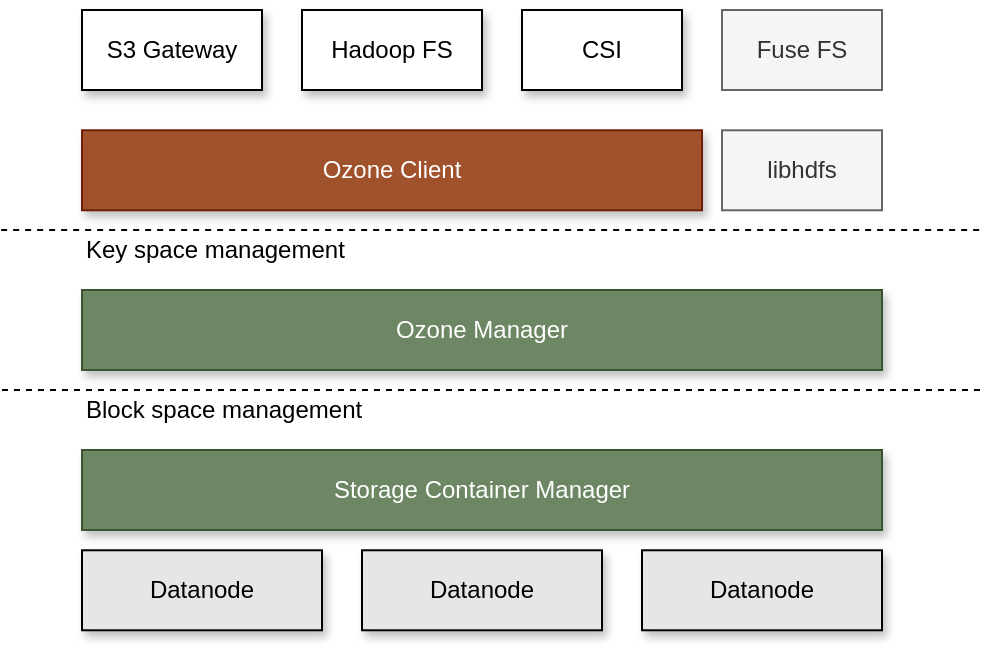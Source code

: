 <mxfile version="12.5.3" type="device" pages="24"><diagram id="WADAhHdQ_oDnw4G6JRfi" name="layers"><mxGraphModel dx="1886" dy="936" grid="1" gridSize="10" guides="1" tooltips="1" connect="1" arrows="1" fold="1" page="1" pageScale="1" pageWidth="827" pageHeight="583" math="0" shadow="0"><root><mxCell id="0"/><mxCell id="1" parent="0"/><mxCell id="HUYLyrOyUj8GuUU7qzRO-1" value="Storage Container Manager" style="rounded=0;whiteSpace=wrap;html=1;shadow=1;fillColor=#6d8764;strokeColor=#3A5431;fontColor=#ffffff;" parent="1" vertex="1"><mxGeometry x="40" y="260" width="400" height="40" as="geometry"/></mxCell><mxCell id="HUYLyrOyUj8GuUU7qzRO-5" value="Ozone Manager" style="rounded=0;whiteSpace=wrap;html=1;shadow=1;fillColor=#6d8764;strokeColor=#3A5431;fontColor=#ffffff;" parent="1" vertex="1"><mxGeometry x="40" y="180" width="400" height="40" as="geometry"/></mxCell><mxCell id="HUYLyrOyUj8GuUU7qzRO-7" value="Datanode" style="rounded=0;whiteSpace=wrap;html=1;shadow=1;fillColor=#E6E6E6;" parent="1" vertex="1"><mxGeometry x="180" y="310.14" width="120" height="40" as="geometry"/></mxCell><mxCell id="HUYLyrOyUj8GuUU7qzRO-8" value="Datanode" style="rounded=0;whiteSpace=wrap;html=1;shadow=1;fillColor=#E6E6E6;" parent="1" vertex="1"><mxGeometry x="320" y="310.14" width="120" height="40" as="geometry"/></mxCell><mxCell id="HUYLyrOyUj8GuUU7qzRO-9" value="Datanode" style="rounded=0;whiteSpace=wrap;html=1;shadow=1;fillColor=#E6E6E6;" parent="1" vertex="1"><mxGeometry x="40" y="310.14" width="120" height="40" as="geometry"/></mxCell><mxCell id="HUYLyrOyUj8GuUU7qzRO-10" value="S3 Gateway" style="rounded=0;whiteSpace=wrap;html=1;shadow=1;" parent="1" vertex="1"><mxGeometry x="40" y="40" width="90" height="40" as="geometry"/></mxCell><mxCell id="HUYLyrOyUj8GuUU7qzRO-16" value="Ozone Client" style="rounded=0;whiteSpace=wrap;html=1;shadow=1;fillColor=#a0522d;strokeColor=#6D1F00;fontColor=#ffffff;" parent="1" vertex="1"><mxGeometry x="40" y="100.14" width="310" height="40" as="geometry"/></mxCell><mxCell id="HUYLyrOyUj8GuUU7qzRO-19" value="Fuse FS" style="rounded=0;whiteSpace=wrap;html=1;shadow=0;fillColor=#f5f5f5;strokeColor=#666666;fontColor=#333333;" parent="1" vertex="1"><mxGeometry x="360" y="40" width="80" height="40" as="geometry"/></mxCell><mxCell id="HUYLyrOyUj8GuUU7qzRO-20" value="" style="endArrow=none;dashed=1;html=1;" parent="1" edge="1"><mxGeometry width="50" height="50" relative="1" as="geometry"><mxPoint y="230" as="sourcePoint"/><mxPoint x="490" y="230" as="targetPoint"/></mxGeometry></mxCell><mxCell id="HUYLyrOyUj8GuUU7qzRO-21" value="Block space management" style="text;html=1;strokeColor=none;fillColor=none;align=left;verticalAlign=middle;whiteSpace=wrap;rounded=0;" parent="1" vertex="1"><mxGeometry x="40" y="230" width="190" height="20" as="geometry"/></mxCell><mxCell id="HUYLyrOyUj8GuUU7qzRO-23" value="Key space management" style="text;html=1;strokeColor=none;fillColor=none;align=left;verticalAlign=middle;whiteSpace=wrap;rounded=0;" parent="1" vertex="1"><mxGeometry x="40" y="150" width="190" height="20" as="geometry"/></mxCell><mxCell id="HUYLyrOyUj8GuUU7qzRO-24" value="" style="endArrow=none;dashed=1;html=1;" parent="1" edge="1"><mxGeometry width="50" height="50" relative="1" as="geometry"><mxPoint x="-0.43" y="150" as="sourcePoint"/><mxPoint x="489.57" y="150" as="targetPoint"/></mxGeometry></mxCell><mxCell id="HUYLyrOyUj8GuUU7qzRO-27" value="libhdfs" style="rounded=0;whiteSpace=wrap;html=1;shadow=0;fillColor=#f5f5f5;strokeColor=#666666;fontColor=#333333;" parent="1" vertex="1"><mxGeometry x="360" y="100.14" width="80" height="40" as="geometry"/></mxCell><mxCell id="HUYLyrOyUj8GuUU7qzRO-28" value="Hadoop FS" style="rounded=0;whiteSpace=wrap;html=1;shadow=1;" parent="1" vertex="1"><mxGeometry x="150" y="40" width="90" height="40" as="geometry"/></mxCell><mxCell id="HUYLyrOyUj8GuUU7qzRO-29" value="CSI" style="rounded=0;whiteSpace=wrap;html=1;shadow=1;" parent="1" vertex="1"><mxGeometry x="260" y="40" width="80" height="40" as="geometry"/></mxCell></root></mxGraphModel></diagram><diagram name="layers-vision" id="kd5ksEbYlGMSrYc6PDNE"><mxGraphModel dx="1886" dy="936" grid="1" gridSize="10" guides="1" tooltips="1" connect="1" arrows="1" fold="1" page="1" pageScale="1" pageWidth="827" pageHeight="583" math="0" shadow="0"><root><mxCell id="7WSNV0b8Fb6ncsPpHN1K-0"/><mxCell id="7WSNV0b8Fb6ncsPpHN1K-1" parent="7WSNV0b8Fb6ncsPpHN1K-0"/><mxCell id="7WSNV0b8Fb6ncsPpHN1K-2" value="Storage Container Manager" style="rounded=0;whiteSpace=wrap;html=1;shadow=1;fillColor=#6d8764;strokeColor=#3A5431;fontColor=#ffffff;" parent="7WSNV0b8Fb6ncsPpHN1K-1" vertex="1"><mxGeometry x="40" y="260" width="400" height="40" as="geometry"/></mxCell><mxCell id="7WSNV0b8Fb6ncsPpHN1K-3" value="Ozone Manager" style="rounded=0;whiteSpace=wrap;html=1;shadow=1;fillColor=#6d8764;strokeColor=#3A5431;fontColor=#ffffff;" parent="7WSNV0b8Fb6ncsPpHN1K-1" vertex="1"><mxGeometry x="40" y="180" width="100" height="40" as="geometry"/></mxCell><mxCell id="7WSNV0b8Fb6ncsPpHN1K-4" value="Datanode" style="rounded=0;whiteSpace=wrap;html=1;shadow=1;fillColor=#E6E6E6;" parent="7WSNV0b8Fb6ncsPpHN1K-1" vertex="1"><mxGeometry x="180" y="310.14" width="120" height="40" as="geometry"/></mxCell><mxCell id="7WSNV0b8Fb6ncsPpHN1K-5" value="Datanode" style="rounded=0;whiteSpace=wrap;html=1;shadow=1;fillColor=#E6E6E6;" parent="7WSNV0b8Fb6ncsPpHN1K-1" vertex="1"><mxGeometry x="320" y="310.14" width="120" height="40" as="geometry"/></mxCell><mxCell id="7WSNV0b8Fb6ncsPpHN1K-6" value="Datanode" style="rounded=0;whiteSpace=wrap;html=1;shadow=1;fillColor=#E6E6E6;" parent="7WSNV0b8Fb6ncsPpHN1K-1" vertex="1"><mxGeometry x="40" y="310.14" width="120" height="40" as="geometry"/></mxCell><mxCell id="7WSNV0b8Fb6ncsPpHN1K-10" value="" style="endArrow=none;dashed=1;html=1;" parent="7WSNV0b8Fb6ncsPpHN1K-1" edge="1"><mxGeometry width="50" height="50" relative="1" as="geometry"><mxPoint y="230" as="sourcePoint"/><mxPoint x="490" y="230" as="targetPoint"/></mxGeometry></mxCell><mxCell id="7WSNV0b8Fb6ncsPpHN1K-11" value="Block space management" style="text;html=1;strokeColor=none;fillColor=none;align=left;verticalAlign=middle;whiteSpace=wrap;rounded=0;" parent="7WSNV0b8Fb6ncsPpHN1K-1" vertex="1"><mxGeometry x="40" y="230" width="190" height="20" as="geometry"/></mxCell><mxCell id="7WSNV0b8Fb6ncsPpHN1K-19" value="CBlock" style="rounded=0;whiteSpace=wrap;html=1;shadow=1;fillColor=#f5f5f5;strokeColor=#666666;fontColor=#333333;" parent="7WSNV0b8Fb6ncsPpHN1K-1" vertex="1"><mxGeometry x="150" y="180" width="90" height="40" as="geometry"/></mxCell><mxCell id="7WSNV0b8Fb6ncsPpHN1K-20" value="HDFS?" style="rounded=0;whiteSpace=wrap;html=1;shadow=0;fillColor=#f5f5f5;strokeColor=#666666;fontColor=#4D4D4D;dashed=1;" parent="7WSNV0b8Fb6ncsPpHN1K-1" vertex="1"><mxGeometry x="250" y="180" width="90" height="40" as="geometry"/></mxCell><mxCell id="7WSNV0b8Fb6ncsPpHN1K-21" value="HBase?" style="rounded=0;whiteSpace=wrap;html=1;shadow=0;fillColor=#f5f5f5;strokeColor=#666666;fontColor=#4D4D4D;dashed=1;" parent="7WSNV0b8Fb6ncsPpHN1K-1" vertex="1"><mxGeometry x="350" y="180" width="90" height="40" as="geometry"/></mxCell></root></mxGraphModel></diagram><diagram name="hdfs-components" id="PSarjWA7Gsl0shqo_dXq"><mxGraphModel dx="1886" dy="936" grid="1" gridSize="10" guides="1" tooltips="1" connect="1" arrows="1" fold="1" page="1" pageScale="1" pageWidth="827" pageHeight="583" math="0" shadow="0"><root><mxCell id="pXUhdWSvvLzRyz78VMjI-0"/><mxCell id="pXUhdWSvvLzRyz78VMjI-1" parent="pXUhdWSvvLzRyz78VMjI-0"/><mxCell id="pXUhdWSvvLzRyz78VMjI-2" value="Datanode" style="rounded=0;whiteSpace=wrap;html=1;shadow=1;" parent="pXUhdWSvvLzRyz78VMjI-1" vertex="1"><mxGeometry x="230" y="140" width="120" height="40" as="geometry"/></mxCell><mxCell id="pXUhdWSvvLzRyz78VMjI-3" value="Datanode" style="rounded=0;whiteSpace=wrap;html=1;shadow=1;" parent="pXUhdWSvvLzRyz78VMjI-1" vertex="1"><mxGeometry x="230" y="190" width="120" height="40" as="geometry"/></mxCell><mxCell id="pXUhdWSvvLzRyz78VMjI-4" value="Datanode" style="rounded=0;whiteSpace=wrap;html=1;shadow=1;fillColor=#E6E6E6;strokeColor=#23445d;" parent="pXUhdWSvvLzRyz78VMjI-1" vertex="1"><mxGeometry x="230" y="90" width="120" height="40" as="geometry"/></mxCell><mxCell id="pXUhdWSvvLzRyz78VMjI-5" value="NAMENODE" style="rounded=0;whiteSpace=wrap;html=1;shadow=1;fillColor=#6d8764;strokeColor=#3A5431;fontColor=#ffffff;" parent="pXUhdWSvvLzRyz78VMjI-1" vertex="1"><mxGeometry x="230" y="20" width="120" height="40" as="geometry"/></mxCell><mxCell id="pXUhdWSvvLzRyz78VMjI-8" value="" style="endArrow=classic;startArrow=none;html=1;entryX=1;entryY=0.5;entryDx=0;entryDy=0;exitX=1;exitY=0.5;exitDx=0;exitDy=0;endFill=1;startFill=0;jumpSize=6;comic=0;rounded=0;" parent="pXUhdWSvvLzRyz78VMjI-1" source="pXUhdWSvvLzRyz78VMjI-4" target="pXUhdWSvvLzRyz78VMjI-5" edge="1"><mxGeometry width="50" height="50" relative="1" as="geometry"><mxPoint x="230" y="300" as="sourcePoint"/><mxPoint x="280" y="250" as="targetPoint"/><Array as="points"><mxPoint x="370" y="110"/><mxPoint x="370" y="40"/></Array></mxGeometry></mxCell><mxCell id="pXUhdWSvvLzRyz78VMjI-9" value="" style="endArrow=classic;startArrow=none;html=1;entryX=1;entryY=0.75;entryDx=0;entryDy=0;exitX=1;exitY=0.5;exitDx=0;exitDy=0;endFill=1;startFill=0;jumpSize=6;comic=0;rounded=0;" parent="pXUhdWSvvLzRyz78VMjI-1" source="pXUhdWSvvLzRyz78VMjI-2" target="pXUhdWSvvLzRyz78VMjI-5" edge="1"><mxGeometry width="50" height="50" relative="1" as="geometry"><mxPoint x="360" y="120" as="sourcePoint"/><mxPoint x="360" y="50" as="targetPoint"/><Array as="points"><mxPoint x="380" y="160"/><mxPoint x="380" y="50"/></Array></mxGeometry></mxCell><mxCell id="pXUhdWSvvLzRyz78VMjI-10" value="" style="endArrow=classic;startArrow=none;html=1;entryX=1;entryY=0.25;entryDx=0;entryDy=0;exitX=1;exitY=0.5;exitDx=0;exitDy=0;endFill=1;startFill=0;jumpSize=6;comic=0;rounded=0;" parent="pXUhdWSvvLzRyz78VMjI-1" source="pXUhdWSvvLzRyz78VMjI-3" target="pXUhdWSvvLzRyz78VMjI-5" edge="1"><mxGeometry width="50" height="50" relative="1" as="geometry"><mxPoint x="360" y="170" as="sourcePoint"/><mxPoint x="360" y="60" as="targetPoint"/><Array as="points"><mxPoint x="390" y="210"/><mxPoint x="390" y="30"/></Array></mxGeometry></mxCell><mxCell id="pXUhdWSvvLzRyz78VMjI-11" value="HDFS Client" style="rounded=0;whiteSpace=wrap;html=1;shadow=1;fillColor=#f0a30a;strokeColor=#BD7000;fontColor=#000000;" parent="pXUhdWSvvLzRyz78VMjI-1" vertex="1"><mxGeometry x="20" y="20" width="120" height="40" as="geometry"/></mxCell><mxCell id="pXUhdWSvvLzRyz78VMjI-12" value="" style="endArrow=classic;html=1;fontColor=#000000;entryX=0;entryY=0.5;entryDx=0;entryDy=0;rounded=0;exitX=1;exitY=0.5;exitDx=0;exitDy=0;" parent="pXUhdWSvvLzRyz78VMjI-1" source="pXUhdWSvvLzRyz78VMjI-11" target="pXUhdWSvvLzRyz78VMjI-5" edge="1"><mxGeometry width="50" height="50" relative="1" as="geometry"><mxPoint x="150" y="36" as="sourcePoint"/><mxPoint x="230" y="-40" as="targetPoint"/><Array as="points"><mxPoint x="160" y="40"/></Array></mxGeometry></mxCell><mxCell id="pXUhdWSvvLzRyz78VMjI-13" value="" style="endArrow=classic;html=1;fontColor=#000000;entryX=0;entryY=0.5;entryDx=0;entryDy=0;rounded=0;" parent="pXUhdWSvvLzRyz78VMjI-1" source="pXUhdWSvvLzRyz78VMjI-11" target="pXUhdWSvvLzRyz78VMjI-4" edge="1"><mxGeometry width="50" height="50" relative="1" as="geometry"><mxPoint x="150" y="47" as="sourcePoint"/><mxPoint x="240" y="-30" as="targetPoint"/><Array as="points"><mxPoint x="160" y="40"/><mxPoint x="160" y="110"/></Array></mxGeometry></mxCell><mxCell id="pXUhdWSvvLzRyz78VMjI-14" value="" style="endArrow=classic;html=1;fontColor=#000000;entryX=0;entryY=0.5;entryDx=0;entryDy=0;rounded=0;dashed=1;" parent="pXUhdWSvvLzRyz78VMjI-1" edge="1"><mxGeometry width="50" height="50" relative="1" as="geometry"><mxPoint x="160" y="50" as="sourcePoint"/><mxPoint x="230" y="160" as="targetPoint"/><Array as="points"><mxPoint x="160" y="90"/><mxPoint x="160" y="160"/></Array></mxGeometry></mxCell><mxCell id="pXUhdWSvvLzRyz78VMjI-15" value="" style="endArrow=classic;html=1;fontColor=#000000;entryX=0;entryY=0.5;entryDx=0;entryDy=0;rounded=0;dashed=1;" parent="pXUhdWSvvLzRyz78VMjI-1" edge="1"><mxGeometry width="50" height="50" relative="1" as="geometry"><mxPoint x="160" y="105" as="sourcePoint"/><mxPoint x="230" y="215" as="targetPoint"/><Array as="points"><mxPoint x="160" y="145"/><mxPoint x="160" y="215"/></Array></mxGeometry></mxCell><mxCell id="pXUhdWSvvLzRyz78VMjI-16" value="&lt;br&gt;Key space management&lt;br&gt;&lt;br&gt;Block space management&lt;br&gt;&lt;br&gt;" style="text;html=1;strokeColor=none;fillColor=none;align=center;verticalAlign=middle;whiteSpace=wrap;rounded=0;shadow=1;" parent="pXUhdWSvvLzRyz78VMjI-1" vertex="1"><mxGeometry x="360" y="20" width="220" height="40" as="geometry"/></mxCell></root></mxGraphModel></diagram><diagram id="W2zGjL7fFEZxS6I_RMGJ" name="ozone-components"><mxGraphModel dx="1886" dy="936" grid="1" gridSize="10" guides="1" tooltips="1" connect="1" arrows="1" fold="1" page="1" pageScale="1" pageWidth="827" pageHeight="583" math="0" shadow="0"><root><mxCell id="IC_5sQvKBHryf_UDgRQz-0"/><mxCell id="IC_5sQvKBHryf_UDgRQz-1" parent="IC_5sQvKBHryf_UDgRQz-0"/><mxCell id="7bF0Yrt-e0kjeULmX_9g-0" value="Datanode" style="rounded=0;whiteSpace=wrap;html=1;shadow=1;" parent="IC_5sQvKBHryf_UDgRQz-1" vertex="1"><mxGeometry x="230" y="220" width="120" height="40" as="geometry"/></mxCell><mxCell id="7bF0Yrt-e0kjeULmX_9g-1" value="Datanode" style="rounded=0;whiteSpace=wrap;html=1;shadow=1;" parent="IC_5sQvKBHryf_UDgRQz-1" vertex="1"><mxGeometry x="230" y="270" width="120" height="40" as="geometry"/></mxCell><mxCell id="7bF0Yrt-e0kjeULmX_9g-2" value="Datanode" style="rounded=0;whiteSpace=wrap;html=1;shadow=1;fillColor=#E6E6E6;strokeColor=#23445d;" parent="IC_5sQvKBHryf_UDgRQz-1" vertex="1"><mxGeometry x="230" y="170" width="120" height="40" as="geometry"/></mxCell><mxCell id="7bF0Yrt-e0kjeULmX_9g-3" value="SCM" style="rounded=0;whiteSpace=wrap;html=1;shadow=1;fillColor=#6d8764;strokeColor=#3A5431;fontColor=#ffffff;" parent="IC_5sQvKBHryf_UDgRQz-1" vertex="1"><mxGeometry x="230" y="100" width="120" height="40" as="geometry"/></mxCell><mxCell id="7bF0Yrt-e0kjeULmX_9g-7" value="" style="edgeStyle=orthogonalEdgeStyle;rounded=0;orthogonalLoop=1;jettySize=auto;html=1;entryX=0.5;entryY=0;entryDx=0;entryDy=0;exitX=0.5;exitY=1;exitDx=0;exitDy=0;" parent="IC_5sQvKBHryf_UDgRQz-1" source="7bF0Yrt-e0kjeULmX_9g-4" target="7bF0Yrt-e0kjeULmX_9g-3" edge="1"><mxGeometry relative="1" as="geometry"><Array as="points"><mxPoint x="290" y="80"/></Array></mxGeometry></mxCell><mxCell id="7bF0Yrt-e0kjeULmX_9g-4" value="OM" style="rounded=0;whiteSpace=wrap;html=1;shadow=1;fillColor=#6d8764;strokeColor=#3A5431;fontColor=#ffffff;" parent="IC_5sQvKBHryf_UDgRQz-1" vertex="1"><mxGeometry x="230" y="20" width="120" height="40" as="geometry"/></mxCell><mxCell id="7bF0Yrt-e0kjeULmX_9g-13" value="" style="endArrow=classic;startArrow=none;html=1;entryX=1;entryY=0.5;entryDx=0;entryDy=0;exitX=1;exitY=0.5;exitDx=0;exitDy=0;endFill=1;startFill=0;jumpSize=6;comic=0;rounded=0;" parent="IC_5sQvKBHryf_UDgRQz-1" source="7bF0Yrt-e0kjeULmX_9g-2" target="7bF0Yrt-e0kjeULmX_9g-3" edge="1"><mxGeometry width="50" height="50" relative="1" as="geometry"><mxPoint x="230" y="380" as="sourcePoint"/><mxPoint x="280" y="330" as="targetPoint"/><Array as="points"><mxPoint x="370" y="190"/><mxPoint x="370" y="120"/></Array></mxGeometry></mxCell><mxCell id="7bF0Yrt-e0kjeULmX_9g-14" value="" style="endArrow=classic;startArrow=none;html=1;entryX=1;entryY=0.75;entryDx=0;entryDy=0;exitX=1;exitY=0.5;exitDx=0;exitDy=0;endFill=1;startFill=0;jumpSize=6;comic=0;rounded=0;" parent="IC_5sQvKBHryf_UDgRQz-1" source="7bF0Yrt-e0kjeULmX_9g-0" target="7bF0Yrt-e0kjeULmX_9g-3" edge="1"><mxGeometry width="50" height="50" relative="1" as="geometry"><mxPoint x="360" y="200" as="sourcePoint"/><mxPoint x="360" y="130" as="targetPoint"/><Array as="points"><mxPoint x="380" y="240"/><mxPoint x="380" y="130"/></Array></mxGeometry></mxCell><mxCell id="7bF0Yrt-e0kjeULmX_9g-15" value="" style="endArrow=classic;startArrow=none;html=1;entryX=1;entryY=0.25;entryDx=0;entryDy=0;exitX=1;exitY=0.5;exitDx=0;exitDy=0;endFill=1;startFill=0;jumpSize=6;comic=0;rounded=0;" parent="IC_5sQvKBHryf_UDgRQz-1" source="7bF0Yrt-e0kjeULmX_9g-1" target="7bF0Yrt-e0kjeULmX_9g-3" edge="1"><mxGeometry width="50" height="50" relative="1" as="geometry"><mxPoint x="360" y="250" as="sourcePoint"/><mxPoint x="360" y="140" as="targetPoint"/><Array as="points"><mxPoint x="390" y="290"/><mxPoint x="390" y="110"/></Array></mxGeometry></mxCell><mxCell id="7bF0Yrt-e0kjeULmX_9g-16" value="Ozone Client" style="rounded=0;whiteSpace=wrap;html=1;shadow=1;fillColor=#f0a30a;strokeColor=#BD7000;fontColor=#000000;" parent="IC_5sQvKBHryf_UDgRQz-1" vertex="1"><mxGeometry x="20" y="100" width="120" height="40" as="geometry"/></mxCell><mxCell id="7bF0Yrt-e0kjeULmX_9g-18" value="" style="endArrow=classic;html=1;fontColor=#000000;entryX=0;entryY=0.5;entryDx=0;entryDy=0;rounded=0;exitX=1;exitY=0.4;exitDx=0;exitDy=0;exitPerimeter=0;" parent="IC_5sQvKBHryf_UDgRQz-1" source="7bF0Yrt-e0kjeULmX_9g-16" target="7bF0Yrt-e0kjeULmX_9g-4" edge="1"><mxGeometry width="50" height="50" relative="1" as="geometry"><mxPoint x="150" y="116" as="sourcePoint"/><mxPoint x="70" y="320" as="targetPoint"/><Array as="points"><mxPoint x="160" y="116"/><mxPoint x="160" y="40"/></Array></mxGeometry></mxCell><mxCell id="7bF0Yrt-e0kjeULmX_9g-21" value="" style="endArrow=classic;html=1;fontColor=#000000;entryX=0;entryY=0.5;entryDx=0;entryDy=0;rounded=0;" parent="IC_5sQvKBHryf_UDgRQz-1" source="7bF0Yrt-e0kjeULmX_9g-16" target="7bF0Yrt-e0kjeULmX_9g-2" edge="1"><mxGeometry width="50" height="50" relative="1" as="geometry"><mxPoint x="150" y="127" as="sourcePoint"/><mxPoint x="240" y="50" as="targetPoint"/><Array as="points"><mxPoint x="160" y="120"/><mxPoint x="160" y="190"/></Array></mxGeometry></mxCell><mxCell id="oecLBa2Pw4nvwr7fVJ_O-0" value="" style="endArrow=classic;html=1;fontColor=#000000;entryX=0;entryY=0.5;entryDx=0;entryDy=0;rounded=0;dashed=1;" parent="IC_5sQvKBHryf_UDgRQz-1" edge="1"><mxGeometry width="50" height="50" relative="1" as="geometry"><mxPoint x="160" y="130" as="sourcePoint"/><mxPoint x="230" y="240" as="targetPoint"/><Array as="points"><mxPoint x="160" y="170"/><mxPoint x="160" y="240"/></Array></mxGeometry></mxCell><mxCell id="oecLBa2Pw4nvwr7fVJ_O-1" value="" style="endArrow=classic;html=1;fontColor=#000000;entryX=0;entryY=0.5;entryDx=0;entryDy=0;rounded=0;dashed=1;" parent="IC_5sQvKBHryf_UDgRQz-1" edge="1"><mxGeometry width="50" height="50" relative="1" as="geometry"><mxPoint x="160" y="185" as="sourcePoint"/><mxPoint x="230" y="295" as="targetPoint"/><Array as="points"><mxPoint x="160" y="225"/><mxPoint x="160" y="295"/></Array></mxGeometry></mxCell><mxCell id="O2QnE4GAJK4uyHHfJtA1-1" value="&lt;br&gt;Key space management&lt;br&gt;" style="text;html=1;strokeColor=none;fillColor=none;align=left;verticalAlign=middle;whiteSpace=wrap;rounded=0;shadow=1;" parent="IC_5sQvKBHryf_UDgRQz-1" vertex="1"><mxGeometry x="400" y="20" width="220" height="40" as="geometry"/></mxCell><mxCell id="O2QnE4GAJK4uyHHfJtA1-2" value="Block space management&lt;br&gt;" style="text;html=1;strokeColor=none;fillColor=none;align=center;verticalAlign=middle;whiteSpace=wrap;rounded=0;shadow=1;" parent="IC_5sQvKBHryf_UDgRQz-1" vertex="1"><mxGeometry x="360" y="100" width="220" height="40" as="geometry"/></mxCell></root></mxGraphModel></diagram><diagram name="ozone-components-full" id="7l3mPNviok-AyFmIAhUz"><mxGraphModel dx="1886" dy="936" grid="1" gridSize="10" guides="1" tooltips="1" connect="1" arrows="1" fold="1" page="1" pageScale="1" pageWidth="827" pageHeight="583" math="0" shadow="0"><root><mxCell id="LhSUqdXUYWuJUrFcw3sm-0"/><mxCell id="LhSUqdXUYWuJUrFcw3sm-1" parent="LhSUqdXUYWuJUrFcw3sm-0"/><mxCell id="LhSUqdXUYWuJUrFcw3sm-2" value="Datanode" style="rounded=0;whiteSpace=wrap;html=1;shadow=1;" parent="LhSUqdXUYWuJUrFcw3sm-1" vertex="1"><mxGeometry x="230" y="220" width="120" height="40" as="geometry"/></mxCell><mxCell id="LhSUqdXUYWuJUrFcw3sm-3" value="Datanode" style="rounded=0;whiteSpace=wrap;html=1;shadow=1;" parent="LhSUqdXUYWuJUrFcw3sm-1" vertex="1"><mxGeometry x="230" y="270" width="120" height="40" as="geometry"/></mxCell><mxCell id="LhSUqdXUYWuJUrFcw3sm-4" value="Datanode" style="rounded=0;whiteSpace=wrap;html=1;shadow=1;fillColor=#E6E6E6;strokeColor=#23445d;" parent="LhSUqdXUYWuJUrFcw3sm-1" vertex="1"><mxGeometry x="230" y="170" width="120" height="40" as="geometry"/></mxCell><mxCell id="LhSUqdXUYWuJUrFcw3sm-5" value="SCM" style="rounded=0;whiteSpace=wrap;html=1;shadow=1;fillColor=#6d8764;strokeColor=#3A5431;fontColor=#ffffff;" parent="LhSUqdXUYWuJUrFcw3sm-1" vertex="1"><mxGeometry x="230" y="100" width="120" height="40" as="geometry"/></mxCell><mxCell id="LhSUqdXUYWuJUrFcw3sm-6" value="" style="edgeStyle=orthogonalEdgeStyle;rounded=0;orthogonalLoop=1;jettySize=auto;html=1;entryX=0.5;entryY=0;entryDx=0;entryDy=0;exitX=0.5;exitY=1;exitDx=0;exitDy=0;" parent="LhSUqdXUYWuJUrFcw3sm-1" source="LhSUqdXUYWuJUrFcw3sm-7" target="LhSUqdXUYWuJUrFcw3sm-5" edge="1"><mxGeometry relative="1" as="geometry"><Array as="points"><mxPoint x="290" y="80"/></Array></mxGeometry></mxCell><mxCell id="LhSUqdXUYWuJUrFcw3sm-7" value="OM" style="rounded=0;whiteSpace=wrap;html=1;shadow=1;fillColor=#6d8764;strokeColor=#3A5431;fontColor=#ffffff;" parent="LhSUqdXUYWuJUrFcw3sm-1" vertex="1"><mxGeometry x="230" y="20" width="120" height="40" as="geometry"/></mxCell><mxCell id="LhSUqdXUYWuJUrFcw3sm-8" value="" style="endArrow=classic;startArrow=none;html=1;entryX=1;entryY=0.5;entryDx=0;entryDy=0;exitX=1;exitY=0.5;exitDx=0;exitDy=0;endFill=1;startFill=0;jumpSize=6;comic=0;rounded=0;" parent="LhSUqdXUYWuJUrFcw3sm-1" source="LhSUqdXUYWuJUrFcw3sm-4" target="LhSUqdXUYWuJUrFcw3sm-5" edge="1"><mxGeometry width="50" height="50" relative="1" as="geometry"><mxPoint x="230" y="380" as="sourcePoint"/><mxPoint x="280" y="330" as="targetPoint"/><Array as="points"><mxPoint x="370" y="190"/><mxPoint x="370" y="120"/></Array></mxGeometry></mxCell><mxCell id="LhSUqdXUYWuJUrFcw3sm-9" value="" style="endArrow=classic;startArrow=none;html=1;entryX=1;entryY=0.75;entryDx=0;entryDy=0;exitX=1;exitY=0.5;exitDx=0;exitDy=0;endFill=1;startFill=0;jumpSize=6;comic=0;rounded=0;" parent="LhSUqdXUYWuJUrFcw3sm-1" source="LhSUqdXUYWuJUrFcw3sm-2" target="LhSUqdXUYWuJUrFcw3sm-5" edge="1"><mxGeometry width="50" height="50" relative="1" as="geometry"><mxPoint x="360" y="200" as="sourcePoint"/><mxPoint x="360" y="130" as="targetPoint"/><Array as="points"><mxPoint x="380" y="240"/><mxPoint x="380" y="130"/></Array></mxGeometry></mxCell><mxCell id="LhSUqdXUYWuJUrFcw3sm-10" value="" style="endArrow=classic;startArrow=none;html=1;entryX=1;entryY=0.25;entryDx=0;entryDy=0;exitX=1;exitY=0.5;exitDx=0;exitDy=0;endFill=1;startFill=0;jumpSize=6;comic=0;rounded=0;" parent="LhSUqdXUYWuJUrFcw3sm-1" source="LhSUqdXUYWuJUrFcw3sm-3" target="LhSUqdXUYWuJUrFcw3sm-5" edge="1"><mxGeometry width="50" height="50" relative="1" as="geometry"><mxPoint x="360" y="250" as="sourcePoint"/><mxPoint x="360" y="140" as="targetPoint"/><Array as="points"><mxPoint x="390" y="290"/><mxPoint x="390" y="110"/></Array></mxGeometry></mxCell><mxCell id="LhSUqdXUYWuJUrFcw3sm-11" value="Ozone Client" style="rounded=0;whiteSpace=wrap;html=1;shadow=1;fillColor=#f0a30a;strokeColor=#BD7000;fontColor=#000000;" parent="LhSUqdXUYWuJUrFcw3sm-1" vertex="1"><mxGeometry x="20" y="100" width="120" height="40" as="geometry"/></mxCell><mxCell id="LhSUqdXUYWuJUrFcw3sm-12" value="" style="endArrow=classic;html=1;fontColor=#000000;entryX=0;entryY=0.5;entryDx=0;entryDy=0;rounded=0;exitX=1;exitY=0.4;exitDx=0;exitDy=0;exitPerimeter=0;" parent="LhSUqdXUYWuJUrFcw3sm-1" source="LhSUqdXUYWuJUrFcw3sm-11" target="LhSUqdXUYWuJUrFcw3sm-7" edge="1"><mxGeometry width="50" height="50" relative="1" as="geometry"><mxPoint x="150" y="116" as="sourcePoint"/><mxPoint x="70" y="320" as="targetPoint"/><Array as="points"><mxPoint x="160" y="116"/><mxPoint x="160" y="40"/></Array></mxGeometry></mxCell><mxCell id="LhSUqdXUYWuJUrFcw3sm-13" value="" style="endArrow=classic;html=1;fontColor=#000000;entryX=0;entryY=0.5;entryDx=0;entryDy=0;rounded=0;" parent="LhSUqdXUYWuJUrFcw3sm-1" source="LhSUqdXUYWuJUrFcw3sm-11" target="LhSUqdXUYWuJUrFcw3sm-4" edge="1"><mxGeometry width="50" height="50" relative="1" as="geometry"><mxPoint x="150" y="127" as="sourcePoint"/><mxPoint x="240" y="50" as="targetPoint"/><Array as="points"><mxPoint x="160" y="120"/><mxPoint x="160" y="190"/></Array></mxGeometry></mxCell><mxCell id="LhSUqdXUYWuJUrFcw3sm-14" value="" style="endArrow=classic;html=1;fontColor=#000000;entryX=0;entryY=0.5;entryDx=0;entryDy=0;rounded=0;dashed=1;" parent="LhSUqdXUYWuJUrFcw3sm-1" edge="1"><mxGeometry width="50" height="50" relative="1" as="geometry"><mxPoint x="160" y="130" as="sourcePoint"/><mxPoint x="230" y="240" as="targetPoint"/><Array as="points"><mxPoint x="160" y="170"/><mxPoint x="160" y="240"/></Array></mxGeometry></mxCell><mxCell id="LhSUqdXUYWuJUrFcw3sm-15" value="" style="endArrow=classic;html=1;fontColor=#000000;entryX=0;entryY=0.5;entryDx=0;entryDy=0;rounded=0;dashed=1;" parent="LhSUqdXUYWuJUrFcw3sm-1" edge="1"><mxGeometry width="50" height="50" relative="1" as="geometry"><mxPoint x="160" y="185" as="sourcePoint"/><mxPoint x="230" y="295" as="targetPoint"/><Array as="points"><mxPoint x="160" y="225"/><mxPoint x="160" y="295"/></Array></mxGeometry></mxCell><mxCell id="ulgNhaPB5F3dDMioBlzN-5" style="edgeStyle=orthogonalEdgeStyle;rounded=0;orthogonalLoop=1;jettySize=auto;html=1;strokeWidth=5;" parent="LhSUqdXUYWuJUrFcw3sm-1" source="ulgNhaPB5F3dDMioBlzN-0" edge="1"><mxGeometry relative="1" as="geometry"><mxPoint x="410" y="50" as="targetPoint"/></mxGeometry></mxCell><mxCell id="ulgNhaPB5F3dDMioBlzN-0" value="Recon&lt;br&gt;(Web UI and prediction)" style="rounded=0;whiteSpace=wrap;html=1;shadow=1;fillColor=#647687;strokeColor=#314354;fontColor=#ffffff;" parent="LhSUqdXUYWuJUrFcw3sm-1" vertex="1"><mxGeometry x="470" y="30" width="170" height="40" as="geometry"/></mxCell><mxCell id="ulgNhaPB5F3dDMioBlzN-6" style="edgeStyle=orthogonalEdgeStyle;rounded=0;orthogonalLoop=1;jettySize=auto;html=1;strokeWidth=5;" parent="LhSUqdXUYWuJUrFcw3sm-1" source="ulgNhaPB5F3dDMioBlzN-1" edge="1"><mxGeometry relative="1" as="geometry"><mxPoint x="410" y="130" as="targetPoint"/></mxGeometry></mxCell><mxCell id="ulgNhaPB5F3dDMioBlzN-1" value="S3 REST interface" style="rounded=0;whiteSpace=wrap;html=1;shadow=1;fillColor=#647687;strokeColor=#314354;fontColor=#ffffff;" parent="LhSUqdXUYWuJUrFcw3sm-1" vertex="1"><mxGeometry x="470" y="110" width="170" height="40" as="geometry"/></mxCell><mxCell id="ulgNhaPB5F3dDMioBlzN-7" style="edgeStyle=orthogonalEdgeStyle;rounded=0;orthogonalLoop=1;jettySize=auto;html=1;strokeWidth=5;" parent="LhSUqdXUYWuJUrFcw3sm-1" source="ulgNhaPB5F3dDMioBlzN-2" edge="1"><mxGeometry relative="1" as="geometry"><mxPoint x="410" y="210" as="targetPoint"/></mxGeometry></mxCell><mxCell id="ulgNhaPB5F3dDMioBlzN-2" value="CSI services" style="rounded=0;whiteSpace=wrap;html=1;shadow=1;fillColor=#647687;strokeColor=#314354;fontColor=#ffffff;" parent="LhSUqdXUYWuJUrFcw3sm-1" vertex="1"><mxGeometry x="470" y="190" width="170" height="40" as="geometry"/></mxCell></root></mxGraphModel></diagram><diagram name="HDFS-components-cut" id="DVW4X6zAyApczrx800jp"><mxGraphModel dx="1886" dy="936" grid="1" gridSize="10" guides="1" tooltips="1" connect="1" arrows="1" fold="1" page="1" pageScale="1" pageWidth="827" pageHeight="583" math="0" shadow="0"><root><mxCell id="DyB4cYtCCtYRxrlHn4Ja-0"/><mxCell id="DyB4cYtCCtYRxrlHn4Ja-1" parent="DyB4cYtCCtYRxrlHn4Ja-0"/><mxCell id="DyB4cYtCCtYRxrlHn4Ja-2" value="Datanode" style="rounded=0;whiteSpace=wrap;html=1;shadow=1;" parent="DyB4cYtCCtYRxrlHn4Ja-1" vertex="1"><mxGeometry x="230" y="140" width="120" height="40" as="geometry"/></mxCell><mxCell id="DyB4cYtCCtYRxrlHn4Ja-3" value="Datanode" style="rounded=0;whiteSpace=wrap;html=1;shadow=1;" parent="DyB4cYtCCtYRxrlHn4Ja-1" vertex="1"><mxGeometry x="230" y="190" width="120" height="40" as="geometry"/></mxCell><mxCell id="DyB4cYtCCtYRxrlHn4Ja-4" value="Datanode" style="rounded=0;whiteSpace=wrap;html=1;shadow=1;fillColor=#E6E6E6;strokeColor=#23445d;" parent="DyB4cYtCCtYRxrlHn4Ja-1" vertex="1"><mxGeometry x="230" y="90" width="120" height="40" as="geometry"/></mxCell><mxCell id="DyB4cYtCCtYRxrlHn4Ja-5" value="NAMENODE" style="rounded=0;whiteSpace=wrap;html=1;shadow=1;fillColor=#6d8764;strokeColor=#3A5431;fontColor=#ffffff;" parent="DyB4cYtCCtYRxrlHn4Ja-1" vertex="1"><mxGeometry x="230" y="20" width="120" height="40" as="geometry"/></mxCell><mxCell id="DyB4cYtCCtYRxrlHn4Ja-6" value="" style="endArrow=classic;startArrow=none;html=1;entryX=1;entryY=0.5;entryDx=0;entryDy=0;exitX=1;exitY=0.5;exitDx=0;exitDy=0;endFill=1;startFill=0;jumpSize=6;comic=0;rounded=0;" parent="DyB4cYtCCtYRxrlHn4Ja-1" source="DyB4cYtCCtYRxrlHn4Ja-4" target="DyB4cYtCCtYRxrlHn4Ja-5" edge="1"><mxGeometry width="50" height="50" relative="1" as="geometry"><mxPoint x="230" y="300" as="sourcePoint"/><mxPoint x="280" y="250" as="targetPoint"/><Array as="points"><mxPoint x="370" y="110"/><mxPoint x="370" y="40"/></Array></mxGeometry></mxCell><mxCell id="DyB4cYtCCtYRxrlHn4Ja-7" value="" style="endArrow=classic;startArrow=none;html=1;entryX=1;entryY=0.75;entryDx=0;entryDy=0;exitX=1;exitY=0.5;exitDx=0;exitDy=0;endFill=1;startFill=0;jumpSize=6;comic=0;rounded=0;" parent="DyB4cYtCCtYRxrlHn4Ja-1" source="DyB4cYtCCtYRxrlHn4Ja-2" target="DyB4cYtCCtYRxrlHn4Ja-5" edge="1"><mxGeometry width="50" height="50" relative="1" as="geometry"><mxPoint x="360" y="120" as="sourcePoint"/><mxPoint x="360" y="50" as="targetPoint"/><Array as="points"><mxPoint x="380" y="160"/><mxPoint x="380" y="50"/></Array></mxGeometry></mxCell><mxCell id="DyB4cYtCCtYRxrlHn4Ja-8" value="" style="endArrow=classic;startArrow=none;html=1;entryX=1;entryY=0.25;entryDx=0;entryDy=0;exitX=1;exitY=0.5;exitDx=0;exitDy=0;endFill=1;startFill=0;jumpSize=6;comic=0;rounded=0;" parent="DyB4cYtCCtYRxrlHn4Ja-1" source="DyB4cYtCCtYRxrlHn4Ja-3" target="DyB4cYtCCtYRxrlHn4Ja-5" edge="1"><mxGeometry width="50" height="50" relative="1" as="geometry"><mxPoint x="360" y="170" as="sourcePoint"/><mxPoint x="360" y="60" as="targetPoint"/><Array as="points"><mxPoint x="390" y="210"/><mxPoint x="390" y="30"/></Array></mxGeometry></mxCell><mxCell id="DyB4cYtCCtYRxrlHn4Ja-9" value="HDFS Client" style="rounded=0;whiteSpace=wrap;html=1;shadow=1;fillColor=#f0a30a;strokeColor=#BD7000;fontColor=#000000;" parent="DyB4cYtCCtYRxrlHn4Ja-1" vertex="1"><mxGeometry x="20" y="20" width="120" height="40" as="geometry"/></mxCell><mxCell id="DyB4cYtCCtYRxrlHn4Ja-10" value="" style="endArrow=classic;html=1;fontColor=#000000;entryX=0;entryY=0.5;entryDx=0;entryDy=0;rounded=0;exitX=1;exitY=0.5;exitDx=0;exitDy=0;" parent="DyB4cYtCCtYRxrlHn4Ja-1" source="DyB4cYtCCtYRxrlHn4Ja-9" target="DyB4cYtCCtYRxrlHn4Ja-5" edge="1"><mxGeometry width="50" height="50" relative="1" as="geometry"><mxPoint x="150" y="36" as="sourcePoint"/><mxPoint x="230" y="-40" as="targetPoint"/><Array as="points"><mxPoint x="160" y="40"/></Array></mxGeometry></mxCell><mxCell id="DyB4cYtCCtYRxrlHn4Ja-11" value="" style="endArrow=classic;html=1;fontColor=#000000;entryX=0;entryY=0.5;entryDx=0;entryDy=0;rounded=0;" parent="DyB4cYtCCtYRxrlHn4Ja-1" source="DyB4cYtCCtYRxrlHn4Ja-9" target="DyB4cYtCCtYRxrlHn4Ja-4" edge="1"><mxGeometry width="50" height="50" relative="1" as="geometry"><mxPoint x="150" y="47" as="sourcePoint"/><mxPoint x="240" y="-30" as="targetPoint"/><Array as="points"><mxPoint x="160" y="40"/><mxPoint x="160" y="110"/></Array></mxGeometry></mxCell><mxCell id="DyB4cYtCCtYRxrlHn4Ja-12" value="" style="endArrow=classic;html=1;fontColor=#000000;entryX=0;entryY=0.5;entryDx=0;entryDy=0;rounded=0;dashed=1;" parent="DyB4cYtCCtYRxrlHn4Ja-1" edge="1"><mxGeometry width="50" height="50" relative="1" as="geometry"><mxPoint x="160" y="50" as="sourcePoint"/><mxPoint x="230" y="160" as="targetPoint"/><Array as="points"><mxPoint x="160" y="90"/><mxPoint x="160" y="160"/></Array></mxGeometry></mxCell><mxCell id="DyB4cYtCCtYRxrlHn4Ja-13" value="" style="endArrow=classic;html=1;fontColor=#000000;entryX=0;entryY=0.5;entryDx=0;entryDy=0;rounded=0;dashed=1;" parent="DyB4cYtCCtYRxrlHn4Ja-1" edge="1"><mxGeometry width="50" height="50" relative="1" as="geometry"><mxPoint x="160" y="105" as="sourcePoint"/><mxPoint x="230" y="215" as="targetPoint"/><Array as="points"><mxPoint x="160" y="145"/><mxPoint x="160" y="215"/></Array></mxGeometry></mxCell><mxCell id="jAjmtA8FRZAkRZE7cYyH-0" value="" style="edgeStyle=orthogonalEdgeStyle;rounded=0;orthogonalLoop=1;jettySize=auto;html=1;strokeWidth=5;" parent="DyB4cYtCCtYRxrlHn4Ja-1" source="DyB4cYtCCtYRxrlHn4Ja-15" edge="1"><mxGeometry relative="1" as="geometry"><mxPoint x="360" y="40" as="targetPoint"/></mxGeometry></mxCell><mxCell id="DyB4cYtCCtYRxrlHn4Ja-15" value="" style="shape=mxgraph.signs.food.knife;html=1;fillColor=#990000;strokeColor=#B20000;verticalLabelPosition=bottom;verticalAlign=top;align=center;shadow=1;fontColor=#ffffff;" parent="DyB4cYtCCtYRxrlHn4Ja-1" vertex="1"><mxGeometry x="440" y="34.5" width="97" height="11" as="geometry"/></mxCell><mxCell id="DyB4cYtCCtYRxrlHn4Ja-16" value="" style="endArrow=none;dashed=1;html=1;fillColor=#e51400;strokeColor=#B20000;strokeWidth=5;" parent="DyB4cYtCCtYRxrlHn4Ja-1" edge="1"><mxGeometry width="50" height="50" relative="1" as="geometry"><mxPoint x="200" y="40" as="sourcePoint"/><mxPoint x="430" y="40" as="targetPoint"/></mxGeometry></mxCell></root></mxGraphModel></diagram><diagram name="om" id="ODS6LBJShFmGLc1wnRSj"><mxGraphModel dx="1886" dy="936" grid="1" gridSize="10" guides="1" tooltips="1" connect="1" arrows="1" fold="1" page="1" pageScale="1" pageWidth="827" pageHeight="583" math="0" shadow="0"><root><mxCell id="jxP2DIOJQitgJoyAWwuZ-0"/><mxCell id="jxP2DIOJQitgJoyAWwuZ-1" parent="jxP2DIOJQitgJoyAWwuZ-0"/><mxCell id="jxP2DIOJQitgJoyAWwuZ-2" value="Datanode" style="rounded=0;whiteSpace=wrap;html=1;shadow=1;" parent="jxP2DIOJQitgJoyAWwuZ-1" vertex="1"><mxGeometry x="230" y="220" width="120" height="40" as="geometry"/></mxCell><mxCell id="jxP2DIOJQitgJoyAWwuZ-3" value="Datanode" style="rounded=0;whiteSpace=wrap;html=1;shadow=1;" parent="jxP2DIOJQitgJoyAWwuZ-1" vertex="1"><mxGeometry x="230" y="270" width="120" height="40" as="geometry"/></mxCell><mxCell id="jxP2DIOJQitgJoyAWwuZ-4" value="Datanode" style="rounded=0;whiteSpace=wrap;html=1;shadow=1;fillColor=#ffffff;strokeColor=#23445d;" parent="jxP2DIOJQitgJoyAWwuZ-1" vertex="1"><mxGeometry x="230" y="170" width="120" height="40" as="geometry"/></mxCell><mxCell id="jxP2DIOJQitgJoyAWwuZ-5" value="SCM" style="rounded=0;whiteSpace=wrap;html=1;shadow=1;fillColor=#666666;strokeColor=#3A5431;fontColor=#ffffff;gradientColor=none;" parent="jxP2DIOJQitgJoyAWwuZ-1" vertex="1"><mxGeometry x="230" y="100" width="120" height="40" as="geometry"/></mxCell><mxCell id="jxP2DIOJQitgJoyAWwuZ-6" value="" style="edgeStyle=orthogonalEdgeStyle;rounded=0;orthogonalLoop=1;jettySize=auto;html=1;entryX=0.5;entryY=0;entryDx=0;entryDy=0;exitX=0.5;exitY=1;exitDx=0;exitDy=0;" parent="jxP2DIOJQitgJoyAWwuZ-1" source="jxP2DIOJQitgJoyAWwuZ-7" target="jxP2DIOJQitgJoyAWwuZ-5" edge="1"><mxGeometry relative="1" as="geometry"><Array as="points"><mxPoint x="290" y="80"/></Array></mxGeometry></mxCell><mxCell id="jxP2DIOJQitgJoyAWwuZ-7" value="OM" style="rounded=0;whiteSpace=wrap;html=1;shadow=1;fillColor=#ffffff;strokeColor=#3A5431;fontColor=#000000;gradientColor=none;" parent="jxP2DIOJQitgJoyAWwuZ-1" vertex="1"><mxGeometry x="230" y="20" width="120" height="40" as="geometry"/></mxCell><mxCell id="jxP2DIOJQitgJoyAWwuZ-8" value="" style="endArrow=classic;startArrow=none;html=1;entryX=1;entryY=0.5;entryDx=0;entryDy=0;exitX=1;exitY=0.5;exitDx=0;exitDy=0;endFill=1;startFill=0;jumpSize=6;comic=0;rounded=0;" parent="jxP2DIOJQitgJoyAWwuZ-1" source="jxP2DIOJQitgJoyAWwuZ-4" target="jxP2DIOJQitgJoyAWwuZ-5" edge="1"><mxGeometry width="50" height="50" relative="1" as="geometry"><mxPoint x="230" y="380" as="sourcePoint"/><mxPoint x="280" y="330" as="targetPoint"/><Array as="points"><mxPoint x="370" y="190"/><mxPoint x="370" y="120"/></Array></mxGeometry></mxCell><mxCell id="jxP2DIOJQitgJoyAWwuZ-9" value="" style="endArrow=classic;startArrow=none;html=1;entryX=1;entryY=0.75;entryDx=0;entryDy=0;exitX=1;exitY=0.5;exitDx=0;exitDy=0;endFill=1;startFill=0;jumpSize=6;comic=0;rounded=0;" parent="jxP2DIOJQitgJoyAWwuZ-1" source="jxP2DIOJQitgJoyAWwuZ-2" target="jxP2DIOJQitgJoyAWwuZ-5" edge="1"><mxGeometry width="50" height="50" relative="1" as="geometry"><mxPoint x="360" y="200" as="sourcePoint"/><mxPoint x="360" y="130" as="targetPoint"/><Array as="points"><mxPoint x="380" y="240"/><mxPoint x="380" y="130"/></Array></mxGeometry></mxCell><mxCell id="jxP2DIOJQitgJoyAWwuZ-10" value="" style="endArrow=classic;startArrow=none;html=1;entryX=1;entryY=0.25;entryDx=0;entryDy=0;exitX=1;exitY=0.5;exitDx=0;exitDy=0;endFill=1;startFill=0;jumpSize=6;comic=0;rounded=0;" parent="jxP2DIOJQitgJoyAWwuZ-1" source="jxP2DIOJQitgJoyAWwuZ-3" target="jxP2DIOJQitgJoyAWwuZ-5" edge="1"><mxGeometry width="50" height="50" relative="1" as="geometry"><mxPoint x="360" y="250" as="sourcePoint"/><mxPoint x="360" y="140" as="targetPoint"/><Array as="points"><mxPoint x="390" y="290"/><mxPoint x="390" y="110"/></Array></mxGeometry></mxCell><mxCell id="jxP2DIOJQitgJoyAWwuZ-11" value="Ozone Client" style="rounded=0;whiteSpace=wrap;html=1;shadow=1;fillColor=#ffffff;strokeColor=#BD7000;fontColor=#000000;" parent="jxP2DIOJQitgJoyAWwuZ-1" vertex="1"><mxGeometry x="20" y="100" width="120" height="40" as="geometry"/></mxCell><mxCell id="jxP2DIOJQitgJoyAWwuZ-12" value="" style="endArrow=classic;html=1;fontColor=#000000;entryX=0;entryY=0.5;entryDx=0;entryDy=0;rounded=0;exitX=1;exitY=0.4;exitDx=0;exitDy=0;exitPerimeter=0;" parent="jxP2DIOJQitgJoyAWwuZ-1" source="jxP2DIOJQitgJoyAWwuZ-11" target="jxP2DIOJQitgJoyAWwuZ-7" edge="1"><mxGeometry width="50" height="50" relative="1" as="geometry"><mxPoint x="150" y="116" as="sourcePoint"/><mxPoint x="70" y="320" as="targetPoint"/><Array as="points"><mxPoint x="160" y="116"/><mxPoint x="160" y="40"/></Array></mxGeometry></mxCell><mxCell id="jxP2DIOJQitgJoyAWwuZ-13" value="" style="endArrow=classic;html=1;fontColor=#000000;entryX=0;entryY=0.5;entryDx=0;entryDy=0;rounded=0;" parent="jxP2DIOJQitgJoyAWwuZ-1" source="jxP2DIOJQitgJoyAWwuZ-11" target="jxP2DIOJQitgJoyAWwuZ-4" edge="1"><mxGeometry width="50" height="50" relative="1" as="geometry"><mxPoint x="150" y="127" as="sourcePoint"/><mxPoint x="240" y="50" as="targetPoint"/><Array as="points"><mxPoint x="160" y="120"/><mxPoint x="160" y="190"/></Array></mxGeometry></mxCell><mxCell id="jxP2DIOJQitgJoyAWwuZ-14" value="" style="endArrow=classic;html=1;fontColor=#000000;entryX=0;entryY=0.5;entryDx=0;entryDy=0;rounded=0;dashed=1;" parent="jxP2DIOJQitgJoyAWwuZ-1" edge="1"><mxGeometry width="50" height="50" relative="1" as="geometry"><mxPoint x="160" y="130" as="sourcePoint"/><mxPoint x="230" y="240" as="targetPoint"/><Array as="points"><mxPoint x="160" y="170"/><mxPoint x="160" y="240"/></Array></mxGeometry></mxCell><mxCell id="jxP2DIOJQitgJoyAWwuZ-15" value="" style="endArrow=classic;html=1;fontColor=#000000;entryX=0;entryY=0.5;entryDx=0;entryDy=0;rounded=0;dashed=1;" parent="jxP2DIOJQitgJoyAWwuZ-1" edge="1"><mxGeometry width="50" height="50" relative="1" as="geometry"><mxPoint x="160" y="185" as="sourcePoint"/><mxPoint x="230" y="295" as="targetPoint"/><Array as="points"><mxPoint x="160" y="225"/><mxPoint x="160" y="295"/></Array></mxGeometry></mxCell></root></mxGraphModel></diagram><diagram name="scm" id="gvLV-Fv_SX7WVbjKvgoF"><mxGraphModel dx="1886" dy="936" grid="1" gridSize="10" guides="1" tooltips="1" connect="1" arrows="1" fold="1" page="1" pageScale="1" pageWidth="827" pageHeight="583" math="0" shadow="0"><root><mxCell id="fD8AObk6dwqRcp0NVmB8-0"/><mxCell id="fD8AObk6dwqRcp0NVmB8-1" parent="fD8AObk6dwqRcp0NVmB8-0"/><mxCell id="fD8AObk6dwqRcp0NVmB8-2" value="Datanode" style="rounded=0;whiteSpace=wrap;html=1;shadow=1;" parent="fD8AObk6dwqRcp0NVmB8-1" vertex="1"><mxGeometry x="230" y="220" width="120" height="40" as="geometry"/></mxCell><mxCell id="fD8AObk6dwqRcp0NVmB8-3" value="Datanode" style="rounded=0;whiteSpace=wrap;html=1;shadow=1;" parent="fD8AObk6dwqRcp0NVmB8-1" vertex="1"><mxGeometry x="230" y="270" width="120" height="40" as="geometry"/></mxCell><mxCell id="fD8AObk6dwqRcp0NVmB8-4" value="Datanode" style="rounded=0;whiteSpace=wrap;html=1;shadow=1;fillColor=#ffffff;strokeColor=#23445d;" parent="fD8AObk6dwqRcp0NVmB8-1" vertex="1"><mxGeometry x="230" y="170" width="120" height="40" as="geometry"/></mxCell><mxCell id="fD8AObk6dwqRcp0NVmB8-5" value="SCM" style="rounded=0;whiteSpace=wrap;html=1;shadow=1;fillColor=#ffffff;strokeColor=#3A5431;fontColor=#000000;gradientColor=none;" parent="fD8AObk6dwqRcp0NVmB8-1" vertex="1"><mxGeometry x="230" y="100" width="120" height="40" as="geometry"/></mxCell><mxCell id="fD8AObk6dwqRcp0NVmB8-6" value="" style="edgeStyle=orthogonalEdgeStyle;rounded=0;orthogonalLoop=1;jettySize=auto;html=1;entryX=0.5;entryY=0;entryDx=0;entryDy=0;exitX=0.5;exitY=1;exitDx=0;exitDy=0;" parent="fD8AObk6dwqRcp0NVmB8-1" source="fD8AObk6dwqRcp0NVmB8-7" target="fD8AObk6dwqRcp0NVmB8-5" edge="1"><mxGeometry relative="1" as="geometry"><Array as="points"><mxPoint x="290" y="80"/></Array></mxGeometry></mxCell><mxCell id="fD8AObk6dwqRcp0NVmB8-7" value="OM" style="rounded=0;whiteSpace=wrap;html=1;shadow=1;fillColor=#666666;strokeColor=#3A5431;fontColor=#FFFFFF;gradientColor=none;" parent="fD8AObk6dwqRcp0NVmB8-1" vertex="1"><mxGeometry x="230" y="20" width="120" height="40" as="geometry"/></mxCell><mxCell id="fD8AObk6dwqRcp0NVmB8-8" value="" style="endArrow=classic;startArrow=none;html=1;entryX=1;entryY=0.5;entryDx=0;entryDy=0;exitX=1;exitY=0.5;exitDx=0;exitDy=0;endFill=1;startFill=0;jumpSize=6;comic=0;rounded=0;" parent="fD8AObk6dwqRcp0NVmB8-1" source="fD8AObk6dwqRcp0NVmB8-4" target="fD8AObk6dwqRcp0NVmB8-5" edge="1"><mxGeometry width="50" height="50" relative="1" as="geometry"><mxPoint x="230" y="380" as="sourcePoint"/><mxPoint x="280" y="330" as="targetPoint"/><Array as="points"><mxPoint x="370" y="190"/><mxPoint x="370" y="120"/></Array></mxGeometry></mxCell><mxCell id="fD8AObk6dwqRcp0NVmB8-9" value="" style="endArrow=classic;startArrow=none;html=1;entryX=1;entryY=0.75;entryDx=0;entryDy=0;exitX=1;exitY=0.5;exitDx=0;exitDy=0;endFill=1;startFill=0;jumpSize=6;comic=0;rounded=0;" parent="fD8AObk6dwqRcp0NVmB8-1" source="fD8AObk6dwqRcp0NVmB8-2" target="fD8AObk6dwqRcp0NVmB8-5" edge="1"><mxGeometry width="50" height="50" relative="1" as="geometry"><mxPoint x="360" y="200" as="sourcePoint"/><mxPoint x="360" y="130" as="targetPoint"/><Array as="points"><mxPoint x="380" y="240"/><mxPoint x="380" y="130"/></Array></mxGeometry></mxCell><mxCell id="fD8AObk6dwqRcp0NVmB8-10" value="" style="endArrow=classic;startArrow=none;html=1;entryX=1;entryY=0.25;entryDx=0;entryDy=0;exitX=1;exitY=0.5;exitDx=0;exitDy=0;endFill=1;startFill=0;jumpSize=6;comic=0;rounded=0;" parent="fD8AObk6dwqRcp0NVmB8-1" source="fD8AObk6dwqRcp0NVmB8-3" target="fD8AObk6dwqRcp0NVmB8-5" edge="1"><mxGeometry width="50" height="50" relative="1" as="geometry"><mxPoint x="360" y="250" as="sourcePoint"/><mxPoint x="360" y="140" as="targetPoint"/><Array as="points"><mxPoint x="390" y="290"/><mxPoint x="390" y="110"/></Array></mxGeometry></mxCell><mxCell id="fD8AObk6dwqRcp0NVmB8-11" value="Ozone Client" style="rounded=0;whiteSpace=wrap;html=1;shadow=1;fillColor=#ffffff;strokeColor=#BD7000;fontColor=#000000;" parent="fD8AObk6dwqRcp0NVmB8-1" vertex="1"><mxGeometry x="20" y="100" width="120" height="40" as="geometry"/></mxCell><mxCell id="fD8AObk6dwqRcp0NVmB8-12" value="" style="endArrow=classic;html=1;fontColor=#000000;entryX=0;entryY=0.5;entryDx=0;entryDy=0;rounded=0;exitX=1;exitY=0.4;exitDx=0;exitDy=0;exitPerimeter=0;" parent="fD8AObk6dwqRcp0NVmB8-1" source="fD8AObk6dwqRcp0NVmB8-11" target="fD8AObk6dwqRcp0NVmB8-7" edge="1"><mxGeometry width="50" height="50" relative="1" as="geometry"><mxPoint x="150" y="116" as="sourcePoint"/><mxPoint x="70" y="320" as="targetPoint"/><Array as="points"><mxPoint x="160" y="116"/><mxPoint x="160" y="40"/></Array></mxGeometry></mxCell><mxCell id="fD8AObk6dwqRcp0NVmB8-13" value="" style="endArrow=classic;html=1;fontColor=#000000;entryX=0;entryY=0.5;entryDx=0;entryDy=0;rounded=0;" parent="fD8AObk6dwqRcp0NVmB8-1" source="fD8AObk6dwqRcp0NVmB8-11" target="fD8AObk6dwqRcp0NVmB8-4" edge="1"><mxGeometry width="50" height="50" relative="1" as="geometry"><mxPoint x="150" y="127" as="sourcePoint"/><mxPoint x="240" y="50" as="targetPoint"/><Array as="points"><mxPoint x="160" y="120"/><mxPoint x="160" y="190"/></Array></mxGeometry></mxCell><mxCell id="fD8AObk6dwqRcp0NVmB8-14" value="" style="endArrow=classic;html=1;fontColor=#000000;entryX=0;entryY=0.5;entryDx=0;entryDy=0;rounded=0;dashed=1;" parent="fD8AObk6dwqRcp0NVmB8-1" edge="1"><mxGeometry width="50" height="50" relative="1" as="geometry"><mxPoint x="160" y="130" as="sourcePoint"/><mxPoint x="230" y="240" as="targetPoint"/><Array as="points"><mxPoint x="160" y="170"/><mxPoint x="160" y="240"/></Array></mxGeometry></mxCell><mxCell id="fD8AObk6dwqRcp0NVmB8-15" value="" style="endArrow=classic;html=1;fontColor=#000000;entryX=0;entryY=0.5;entryDx=0;entryDy=0;rounded=0;dashed=1;" parent="fD8AObk6dwqRcp0NVmB8-1" edge="1"><mxGeometry width="50" height="50" relative="1" as="geometry"><mxPoint x="160" y="185" as="sourcePoint"/><mxPoint x="230" y="295" as="targetPoint"/><Array as="points"><mxPoint x="160" y="225"/><mxPoint x="160" y="295"/></Array></mxGeometry></mxCell></root></mxGraphModel></diagram><diagram id="J10jKJjU5voevX9UkI8T" name="containers"><mxGraphModel dx="1886" dy="936" grid="1" gridSize="10" guides="1" tooltips="1" connect="1" arrows="1" fold="1" page="1" pageScale="1" pageWidth="583" pageHeight="827" math="0" shadow="0"><root><mxCell id="9TQFFn6DZ-WvC-QJSDfK-0"/><mxCell id="9TQFFn6DZ-WvC-QJSDfK-1" parent="9TQFFn6DZ-WvC-QJSDfK-0"/><mxCell id="9TQFFn6DZ-WvC-QJSDfK-31" value="" style="group" parent="9TQFFn6DZ-WvC-QJSDfK-1" vertex="1" connectable="0"><mxGeometry x="280" y="40" width="120" height="130" as="geometry"/></mxCell><mxCell id="9TQFFn6DZ-WvC-QJSDfK-3" value="Container" style="rounded=0;whiteSpace=wrap;html=1;shadow=1;fontSize=17;align=center;verticalAlign=bottom;" parent="9TQFFn6DZ-WvC-QJSDfK-31" vertex="1"><mxGeometry x="-250" y="-20" width="370" height="150" as="geometry"/></mxCell><mxCell id="9TQFFn6DZ-WvC-QJSDfK-32" value="Block3" style="rounded=0;whiteSpace=wrap;html=1;shadow=0;fillColor=#E6E6E6;fontSize=17;fontColor=#000000;align=center;verticalAlign=top;labelPosition=center;verticalLabelPosition=bottom;" parent="9TQFFn6DZ-WvC-QJSDfK-31" vertex="1"><mxGeometry width="100" height="70" as="geometry"/></mxCell><mxCell id="9TQFFn6DZ-WvC-QJSDfK-33" value="" style="rounded=0;whiteSpace=wrap;html=1;shadow=0;fillColor=#b1ddf0;fontSize=17;align=center;strokeColor=#10739e;" parent="9TQFFn6DZ-WvC-QJSDfK-31" vertex="1"><mxGeometry x="10" y="6.5" width="60" height="30" as="geometry"/></mxCell><mxCell id="9TQFFn6DZ-WvC-QJSDfK-34" value="" style="rounded=0;whiteSpace=wrap;html=1;shadow=0;fillColor=#b1ddf0;fontSize=17;align=center;strokeColor=#10739e;" parent="9TQFFn6DZ-WvC-QJSDfK-31" vertex="1"><mxGeometry x="20" y="16.5" width="60" height="30" as="geometry"/></mxCell><mxCell id="9TQFFn6DZ-WvC-QJSDfK-35" value="Chunk" style="rounded=0;whiteSpace=wrap;html=1;shadow=0;fillColor=#b1ddf0;fontSize=17;align=center;strokeColor=#10739e;" parent="9TQFFn6DZ-WvC-QJSDfK-31" vertex="1"><mxGeometry x="30" y="26.5" width="60" height="30" as="geometry"/></mxCell><mxCell id="9TQFFn6DZ-WvC-QJSDfK-19" value="" style="group" parent="9TQFFn6DZ-WvC-QJSDfK-1" vertex="1" connectable="0"><mxGeometry x="40" y="40" width="100" height="70" as="geometry"/></mxCell><mxCell id="9TQFFn6DZ-WvC-QJSDfK-5" value="Block1" style="rounded=0;whiteSpace=wrap;html=1;shadow=0;fillColor=#E6E6E6;fontSize=17;fontColor=#000000;align=center;verticalAlign=top;labelPosition=center;verticalLabelPosition=bottom;" parent="9TQFFn6DZ-WvC-QJSDfK-19" vertex="1"><mxGeometry width="100" height="70" as="geometry"/></mxCell><mxCell id="9TQFFn6DZ-WvC-QJSDfK-10" value="" style="rounded=0;whiteSpace=wrap;html=1;shadow=0;fillColor=#b1ddf0;fontSize=17;align=center;strokeColor=#10739e;" parent="9TQFFn6DZ-WvC-QJSDfK-19" vertex="1"><mxGeometry x="10" y="6.5" width="60" height="30" as="geometry"/></mxCell><mxCell id="9TQFFn6DZ-WvC-QJSDfK-12" value="" style="rounded=0;whiteSpace=wrap;html=1;shadow=0;fillColor=#b1ddf0;fontSize=17;align=center;strokeColor=#10739e;" parent="9TQFFn6DZ-WvC-QJSDfK-19" vertex="1"><mxGeometry x="20" y="16.5" width="60" height="30" as="geometry"/></mxCell><mxCell id="9TQFFn6DZ-WvC-QJSDfK-13" value="Chunk" style="rounded=0;whiteSpace=wrap;html=1;shadow=0;fillColor=#b1ddf0;fontSize=17;align=center;strokeColor=#10739e;" parent="9TQFFn6DZ-WvC-QJSDfK-19" vertex="1"><mxGeometry x="30" y="26.5" width="60" height="30" as="geometry"/></mxCell><mxCell id="9TQFFn6DZ-WvC-QJSDfK-20" value="" style="group" parent="9TQFFn6DZ-WvC-QJSDfK-1" vertex="1" connectable="0"><mxGeometry x="160" y="40" width="100" height="70" as="geometry"/></mxCell><mxCell id="9TQFFn6DZ-WvC-QJSDfK-21" value="Block2" style="rounded=0;whiteSpace=wrap;html=1;shadow=0;fillColor=#E6E6E6;fontSize=17;fontColor=#000000;align=center;verticalAlign=top;labelPosition=center;verticalLabelPosition=bottom;" parent="9TQFFn6DZ-WvC-QJSDfK-20" vertex="1"><mxGeometry width="100" height="70" as="geometry"/></mxCell><mxCell id="9TQFFn6DZ-WvC-QJSDfK-22" value="" style="rounded=0;whiteSpace=wrap;html=1;shadow=0;fillColor=#b1ddf0;fontSize=17;align=center;strokeColor=#10739e;" parent="9TQFFn6DZ-WvC-QJSDfK-20" vertex="1"><mxGeometry x="10" y="6.5" width="60" height="30" as="geometry"/></mxCell><mxCell id="9TQFFn6DZ-WvC-QJSDfK-23" value="" style="rounded=0;whiteSpace=wrap;html=1;shadow=0;fillColor=#b1ddf0;fontSize=17;align=center;strokeColor=#10739e;" parent="9TQFFn6DZ-WvC-QJSDfK-20" vertex="1"><mxGeometry x="20" y="16.5" width="60" height="30" as="geometry"/></mxCell><mxCell id="9TQFFn6DZ-WvC-QJSDfK-24" value="Chunk" style="rounded=0;whiteSpace=wrap;html=1;shadow=0;fillColor=#b1ddf0;fontSize=17;align=center;strokeColor=#10739e;" parent="9TQFFn6DZ-WvC-QJSDfK-20" vertex="1"><mxGeometry x="30" y="26.5" width="60" height="30" as="geometry"/></mxCell><mxCell id="9TQFFn6DZ-WvC-QJSDfK-43" value="ContainerID" style="rounded=0;whiteSpace=wrap;html=1;shadow=1;fillColor=#E6E6E6;fontSize=17;fontColor=#000000;align=center;" parent="9TQFFn6DZ-WvC-QJSDfK-1" vertex="1"><mxGeometry x="40" y="220" width="180" height="40" as="geometry"/></mxCell><mxCell id="9TQFFn6DZ-WvC-QJSDfK-44" value="LocalID" style="rounded=0;whiteSpace=wrap;html=1;shadow=1;fontSize=17;align=center;" parent="9TQFFn6DZ-WvC-QJSDfK-1" vertex="1"><mxGeometry x="220" y="220" width="180" height="40" as="geometry"/></mxCell><mxCell id="9TQFFn6DZ-WvC-QJSDfK-45" value="BlockID (64bit + 64bit)" style="text;html=1;strokeColor=none;fillColor=none;align=left;verticalAlign=middle;whiteSpace=wrap;rounded=0;shadow=1;fontSize=17;fontColor=#000000;" parent="9TQFFn6DZ-WvC-QJSDfK-1" vertex="1"><mxGeometry x="40" y="200" width="230" height="20" as="geometry"/></mxCell></root></mxGraphModel></diagram><diagram id="vtTRhgAu3bRxdYSupcK3" name="raft"><mxGraphModel dx="1886" dy="936" grid="1" gridSize="10" guides="1" tooltips="1" connect="1" arrows="1" fold="1" page="1" pageScale="1" pageWidth="1169" pageHeight="827" math="0" shadow="0"><root><mxCell id="PHnC6AA84Q5q0DFpDYWG-0"/><mxCell id="PHnC6AA84Q5q0DFpDYWG-1" parent="PHnC6AA84Q5q0DFpDYWG-0"/><mxCell id="PHnC6AA84Q5q0DFpDYWG-5" style="edgeStyle=orthogonalEdgeStyle;rounded=0;orthogonalLoop=1;jettySize=auto;html=1;entryX=0;entryY=0.5;entryDx=0;entryDy=0;" parent="PHnC6AA84Q5q0DFpDYWG-1" source="PHnC6AA84Q5q0DFpDYWG-2" target="PHnC6AA84Q5q0DFpDYWG-3" edge="1"><mxGeometry relative="1" as="geometry"/></mxCell><mxCell id="PHnC6AA84Q5q0DFpDYWG-6" style="edgeStyle=orthogonalEdgeStyle;rounded=0;orthogonalLoop=1;jettySize=auto;html=1;" parent="PHnC6AA84Q5q0DFpDYWG-1" source="PHnC6AA84Q5q0DFpDYWG-2" target="PHnC6AA84Q5q0DFpDYWG-4" edge="1"><mxGeometry relative="1" as="geometry"/></mxCell><mxCell id="PHnC6AA84Q5q0DFpDYWG-2" value="Datanode 1&lt;br&gt;(Leader)" style="whiteSpace=wrap;html=1;shadow=1;" parent="PHnC6AA84Q5q0DFpDYWG-1" vertex="1"><mxGeometry x="40" y="130" width="180" height="60" as="geometry"/></mxCell><mxCell id="PHnC6AA84Q5q0DFpDYWG-3" value="Datanode 2&lt;br&gt;(Follower)" style="whiteSpace=wrap;html=1;shadow=1;fillColor=#f5f5f5;strokeColor=#666666;fontColor=#333333;" parent="PHnC6AA84Q5q0DFpDYWG-1" vertex="1"><mxGeometry x="360" y="70" width="180" height="60" as="geometry"/></mxCell><mxCell id="PHnC6AA84Q5q0DFpDYWG-4" value="Datanode 3&lt;br&gt;(Follower)" style="whiteSpace=wrap;html=1;shadow=1;fillColor=#f5f5f5;strokeColor=#666666;fontColor=#333333;" parent="PHnC6AA84Q5q0DFpDYWG-1" vertex="1"><mxGeometry x="360" y="190" width="180" height="60" as="geometry"/></mxCell><mxCell id="PHnC6AA84Q5q0DFpDYWG-7" value="Heartbeat / appendLogEntries" style="text;html=1;strokeColor=none;fillColor=none;align=center;verticalAlign=middle;whiteSpace=wrap;rounded=0;" parent="PHnC6AA84Q5q0DFpDYWG-1" vertex="1"><mxGeometry x="210" y="60" width="130" height="30" as="geometry"/></mxCell><mxCell id="PHnC6AA84Q5q0DFpDYWG-9" style="edgeStyle=orthogonalEdgeStyle;rounded=0;orthogonalLoop=1;jettySize=auto;html=1;entryX=0.5;entryY=1;entryDx=0;entryDy=0;" parent="PHnC6AA84Q5q0DFpDYWG-1" source="PHnC6AA84Q5q0DFpDYWG-8" target="PHnC6AA84Q5q0DFpDYWG-2" edge="1"><mxGeometry relative="1" as="geometry"/></mxCell><mxCell id="PHnC6AA84Q5q0DFpDYWG-8" value="Client" style="whiteSpace=wrap;html=1;shadow=1;fillColor=#6d8764;strokeColor=#3A5431;fontColor=#ffffff;" parent="PHnC6AA84Q5q0DFpDYWG-1" vertex="1"><mxGeometry x="40" y="260" width="180" height="60" as="geometry"/></mxCell></root></mxGraphModel></diagram><diagram id="lJZ3qHuNvxEb_zS-9SZ7" name="raft-generic"><mxGraphModel dx="1886" dy="936" grid="1" gridSize="10" guides="1" tooltips="1" connect="1" arrows="1" fold="1" page="1" pageScale="1" pageWidth="827" pageHeight="583" math="0" shadow="0"><root><mxCell id="vLhmrczC53NobyYidHl9-0"/><mxCell id="vLhmrczC53NobyYidHl9-1" parent="vLhmrczC53NobyYidHl9-0"/><mxCell id="kDxCKRQ9t-_kAwYERnku-0" value="ChunkWrite" style="rounded=0;whiteSpace=wrap;html=1;shadow=1;fontSize=17;align=center;" parent="vLhmrczC53NobyYidHl9-1" vertex="1"><mxGeometry x="70" y="80" width="120" height="30" as="geometry"/></mxCell><mxCell id="kDxCKRQ9t-_kAwYERnku-8" value="ChunkWrite" style="rounded=0;whiteSpace=wrap;html=1;shadow=1;fontSize=17;align=center;" parent="vLhmrczC53NobyYidHl9-1" vertex="1"><mxGeometry x="70" y="110" width="120" height="30" as="geometry"/></mxCell><mxCell id="kDxCKRQ9t-_kAwYERnku-9" value="ChunkWrite" style="rounded=0;whiteSpace=wrap;html=1;shadow=1;fontSize=17;align=center;" parent="vLhmrczC53NobyYidHl9-1" vertex="1"><mxGeometry x="70" y="140" width="120" height="30" as="geometry"/></mxCell><mxCell id="kDxCKRQ9t-_kAwYERnku-10" value="PutBlock" style="rounded=0;whiteSpace=wrap;html=1;shadow=1;fontSize=17;align=center;fillColor=#E6E6E6;" parent="vLhmrczC53NobyYidHl9-1" vertex="1"><mxGeometry x="70" y="170" width="120" height="30" as="geometry"/></mxCell><mxCell id="kDxCKRQ9t-_kAwYERnku-11" value="ChunkWrite" style="rounded=0;whiteSpace=wrap;html=1;shadow=1;fontSize=17;align=center;fillColor=#E6E6E6;" parent="vLhmrczC53NobyYidHl9-1" vertex="1"><mxGeometry x="70" y="200" width="120" height="30" as="geometry"/></mxCell><mxCell id="kDxCKRQ9t-_kAwYERnku-12" value="ChunkWrite" style="rounded=0;whiteSpace=wrap;html=1;shadow=1;fontSize=17;align=center;fillColor=#E6E6E6;" parent="vLhmrczC53NobyYidHl9-1" vertex="1"><mxGeometry x="70" y="230" width="120" height="30" as="geometry"/></mxCell><mxCell id="kDxCKRQ9t-_kAwYERnku-13" value="Put Block" style="rounded=0;whiteSpace=wrap;html=1;shadow=1;fontSize=17;align=center;fillColor=#E6E6E6;" parent="vLhmrczC53NobyYidHl9-1" vertex="1"><mxGeometry x="70" y="260" width="120" height="30" as="geometry"/></mxCell><mxCell id="kDxCKRQ9t-_kAwYERnku-14" value="..." style="rounded=0;whiteSpace=wrap;html=1;shadow=1;fontSize=17;align=center;fillColor=#E6E6E6;" parent="vLhmrczC53NobyYidHl9-1" vertex="1"><mxGeometry x="70" y="290" width="120" height="30" as="geometry"/></mxCell><mxCell id="kDxCKRQ9t-_kAwYERnku-16" value="i: 1" style="rounded=0;whiteSpace=wrap;html=1;shadow=0;fontSize=17;align=right;fontColor=#000000;strokeColor=none;fillColor=none;" parent="vLhmrczC53NobyYidHl9-1" vertex="1"><mxGeometry x="10" y="80" width="50" height="30" as="geometry"/></mxCell><mxCell id="kDxCKRQ9t-_kAwYERnku-17" value="i: 2" style="rounded=0;whiteSpace=wrap;html=1;shadow=0;fontSize=17;align=right;fontColor=#000000;strokeColor=none;fillColor=none;" parent="vLhmrczC53NobyYidHl9-1" vertex="1"><mxGeometry x="10" y="110" width="50" height="30" as="geometry"/></mxCell><mxCell id="kDxCKRQ9t-_kAwYERnku-18" value="i: 3" style="rounded=0;whiteSpace=wrap;html=1;shadow=0;fontSize=17;align=right;fontColor=#000000;strokeColor=none;fillColor=none;" parent="vLhmrczC53NobyYidHl9-1" vertex="1"><mxGeometry x="10" y="140" width="50" height="30" as="geometry"/></mxCell><mxCell id="kDxCKRQ9t-_kAwYERnku-19" value="i: 4" style="rounded=0;whiteSpace=wrap;html=1;shadow=0;fontSize=17;align=right;fontColor=#000000;strokeColor=none;fillColor=none;" parent="vLhmrczC53NobyYidHl9-1" vertex="1"><mxGeometry x="10" y="170" width="50" height="30" as="geometry"/></mxCell><mxCell id="kDxCKRQ9t-_kAwYERnku-20" value="i: 5" style="rounded=0;whiteSpace=wrap;html=1;shadow=0;fontSize=17;align=right;fontColor=#000000;strokeColor=none;fillColor=none;" parent="vLhmrczC53NobyYidHl9-1" vertex="1"><mxGeometry x="10" y="200" width="50" height="30" as="geometry"/></mxCell><mxCell id="kDxCKRQ9t-_kAwYERnku-21" value="i: 6" style="rounded=0;whiteSpace=wrap;html=1;shadow=0;fontSize=17;align=right;fontColor=#000000;strokeColor=none;fillColor=none;" parent="vLhmrczC53NobyYidHl9-1" vertex="1"><mxGeometry x="10" y="230" width="50" height="30" as="geometry"/></mxCell><mxCell id="kDxCKRQ9t-_kAwYERnku-22" value="i: 7" style="rounded=0;whiteSpace=wrap;html=1;shadow=0;fontSize=17;align=right;fontColor=#000000;strokeColor=none;fillColor=none;" parent="vLhmrczC53NobyYidHl9-1" vertex="1"><mxGeometry x="10" y="260" width="50" height="30" as="geometry"/></mxCell><mxCell id="kDxCKRQ9t-_kAwYERnku-40" value="lastApplied" style="html=1;shadow=0;dashed=0;align=center;verticalAlign=middle;shape=mxgraph.arrows2.arrow;dy=0;dx=10;notch=0;fillColor=none;fontSize=17;fontColor=#000000;flipV=0;flipH=1;" parent="vLhmrczC53NobyYidHl9-1" vertex="1"><mxGeometry x="190" y="140" width="100" height="30" as="geometry"/></mxCell><mxCell id="kDxCKRQ9t-_kAwYERnku-41" value="lastIndex" style="html=1;shadow=0;dashed=0;align=center;verticalAlign=middle;shape=mxgraph.arrows2.arrow;dy=0;dx=10;notch=0;fillColor=none;fontSize=17;fontColor=#000000;flipV=0;flipH=1;" parent="vLhmrczC53NobyYidHl9-1" vertex="1"><mxGeometry x="190" y="260" width="100" height="30" as="geometry"/></mxCell><mxCell id="kDxCKRQ9t-_kAwYERnku-45" value="Statemachine&amp;nbsp;" style="rounded=1;whiteSpace=wrap;html=1;shadow=1;fillColor=#b1ddf0;fontSize=17;align=center;strokeColor=#10739e;" parent="vLhmrczC53NobyYidHl9-1" vertex="1"><mxGeometry x="343.33" y="125" width="140" height="60" as="geometry"/></mxCell><mxCell id="kDxCKRQ9t-_kAwYERnku-47" value="" style="endArrow=none;dashed=1;html=1;fontSize=17;fontColor=#990000;entryX=0;entryY=0.5;entryDx=0;entryDy=0;exitX=0;exitY=0.5;exitDx=0;exitDy=0;exitPerimeter=0;" parent="vLhmrczC53NobyYidHl9-1" source="kDxCKRQ9t-_kAwYERnku-40" target="kDxCKRQ9t-_kAwYERnku-45" edge="1"><mxGeometry width="50" height="50" relative="1" as="geometry"><mxPoint x="10" y="390" as="sourcePoint"/><mxPoint x="60" y="340" as="targetPoint"/></mxGeometry></mxCell><mxCell id="kDxCKRQ9t-_kAwYERnku-48" value="Raft LOG of on Datanode" style="text;html=1;strokeColor=none;fillColor=none;align=left;verticalAlign=middle;whiteSpace=wrap;rounded=0;shadow=1;fontSize=17;fontColor=#000000;" parent="vLhmrczC53NobyYidHl9-1" vertex="1"><mxGeometry x="30" y="50" width="340" height="20" as="geometry"/></mxCell><mxCell id="kDxCKRQ9t-_kAwYERnku-52" value="&lt;font color=&quot;#ff3333&quot;&gt;&lt;b&gt;Changes&lt;br&gt;(replicated)&lt;br&gt;&lt;/b&gt;&lt;/font&gt;" style="text;html=1;strokeColor=none;fillColor=none;align=center;verticalAlign=middle;whiteSpace=wrap;rounded=0;shadow=1;fontSize=17;fontColor=#000000;" parent="vLhmrczC53NobyYidHl9-1" vertex="1"><mxGeometry x="110" y="340" width="40" height="20" as="geometry"/></mxCell><mxCell id="kDxCKRQ9t-_kAwYERnku-57" value="&lt;font color=&quot;#ff3333&quot;&gt;&lt;b&gt;State&lt;br&gt;(Maintained)&lt;br&gt;&lt;/b&gt;&lt;/font&gt;" style="text;html=1;strokeColor=none;fillColor=none;align=center;verticalAlign=middle;whiteSpace=wrap;rounded=0;shadow=1;fontSize=17;fontColor=#000000;" parent="vLhmrczC53NobyYidHl9-1" vertex="1"><mxGeometry x="393.33" y="210" width="40" height="20" as="geometry"/></mxCell></root></mxGraphModel></diagram><diagram name="raft-generic-commit" id="RGEgLaxQhshZumjwHSCz"><mxGraphModel dx="1886" dy="936" grid="1" gridSize="10" guides="1" tooltips="1" connect="1" arrows="1" fold="1" page="1" pageScale="1" pageWidth="827" pageHeight="583" math="0" shadow="0"><root><mxCell id="Qc1ezdj62GJ3hTod5K7O-0"/><mxCell id="Qc1ezdj62GJ3hTod5K7O-1" parent="Qc1ezdj62GJ3hTod5K7O-0"/><mxCell id="Qc1ezdj62GJ3hTod5K7O-2" value="ChunkWrite" style="rounded=0;whiteSpace=wrap;html=1;shadow=1;fontSize=17;align=center;" parent="Qc1ezdj62GJ3hTod5K7O-1" vertex="1"><mxGeometry x="70" y="80" width="120" height="30" as="geometry"/></mxCell><mxCell id="Qc1ezdj62GJ3hTod5K7O-3" value="ChunkWrite" style="rounded=0;whiteSpace=wrap;html=1;shadow=1;fontSize=17;align=center;" parent="Qc1ezdj62GJ3hTod5K7O-1" vertex="1"><mxGeometry x="70" y="110" width="120" height="30" as="geometry"/></mxCell><mxCell id="Qc1ezdj62GJ3hTod5K7O-4" value="ChunkWrite" style="rounded=0;whiteSpace=wrap;html=1;shadow=1;fontSize=17;align=center;" parent="Qc1ezdj62GJ3hTod5K7O-1" vertex="1"><mxGeometry x="70" y="140" width="120" height="30" as="geometry"/></mxCell><mxCell id="Qc1ezdj62GJ3hTod5K7O-5" value="PutBlock" style="rounded=0;whiteSpace=wrap;html=1;shadow=1;fontSize=17;align=center;fillColor=#E6E6E6;" parent="Qc1ezdj62GJ3hTod5K7O-1" vertex="1"><mxGeometry x="70" y="170" width="120" height="30" as="geometry"/></mxCell><mxCell id="Qc1ezdj62GJ3hTod5K7O-6" value="ChunkWrite" style="rounded=0;whiteSpace=wrap;html=1;shadow=1;fontSize=17;align=center;fillColor=#E6E6E6;" parent="Qc1ezdj62GJ3hTod5K7O-1" vertex="1"><mxGeometry x="70" y="200" width="120" height="30" as="geometry"/></mxCell><mxCell id="Qc1ezdj62GJ3hTod5K7O-7" value="ChunkWrite" style="rounded=0;whiteSpace=wrap;html=1;shadow=1;fontSize=17;align=center;fillColor=#E6E6E6;" parent="Qc1ezdj62GJ3hTod5K7O-1" vertex="1"><mxGeometry x="70" y="230" width="120" height="30" as="geometry"/></mxCell><mxCell id="Qc1ezdj62GJ3hTod5K7O-8" value="Put Block" style="rounded=0;whiteSpace=wrap;html=1;shadow=1;fontSize=17;align=center;fillColor=#E6E6E6;" parent="Qc1ezdj62GJ3hTod5K7O-1" vertex="1"><mxGeometry x="70" y="260" width="120" height="30" as="geometry"/></mxCell><mxCell id="Qc1ezdj62GJ3hTod5K7O-9" value="..." style="rounded=0;whiteSpace=wrap;html=1;shadow=1;fontSize=17;align=center;fillColor=#E6E6E6;" parent="Qc1ezdj62GJ3hTod5K7O-1" vertex="1"><mxGeometry x="70" y="290" width="120" height="30" as="geometry"/></mxCell><mxCell id="Qc1ezdj62GJ3hTod5K7O-10" value="i: 1" style="rounded=0;whiteSpace=wrap;html=1;shadow=0;fontSize=17;align=right;fontColor=#000000;strokeColor=none;fillColor=none;" parent="Qc1ezdj62GJ3hTod5K7O-1" vertex="1"><mxGeometry x="10" y="80" width="50" height="30" as="geometry"/></mxCell><mxCell id="Qc1ezdj62GJ3hTod5K7O-11" value="i: 2" style="rounded=0;whiteSpace=wrap;html=1;shadow=0;fontSize=17;align=right;fontColor=#000000;strokeColor=none;fillColor=none;" parent="Qc1ezdj62GJ3hTod5K7O-1" vertex="1"><mxGeometry x="10" y="110" width="50" height="30" as="geometry"/></mxCell><mxCell id="Qc1ezdj62GJ3hTod5K7O-12" value="i: 3" style="rounded=0;whiteSpace=wrap;html=1;shadow=0;fontSize=17;align=right;fontColor=#000000;strokeColor=none;fillColor=none;" parent="Qc1ezdj62GJ3hTod5K7O-1" vertex="1"><mxGeometry x="10" y="140" width="50" height="30" as="geometry"/></mxCell><mxCell id="Qc1ezdj62GJ3hTod5K7O-13" value="i: 4" style="rounded=0;whiteSpace=wrap;html=1;shadow=0;fontSize=17;align=right;fontColor=#000000;strokeColor=none;fillColor=none;" parent="Qc1ezdj62GJ3hTod5K7O-1" vertex="1"><mxGeometry x="10" y="170" width="50" height="30" as="geometry"/></mxCell><mxCell id="Qc1ezdj62GJ3hTod5K7O-14" value="i: 5" style="rounded=0;whiteSpace=wrap;html=1;shadow=0;fontSize=17;align=right;fontColor=#000000;strokeColor=none;fillColor=none;" parent="Qc1ezdj62GJ3hTod5K7O-1" vertex="1"><mxGeometry x="10" y="200" width="50" height="30" as="geometry"/></mxCell><mxCell id="Qc1ezdj62GJ3hTod5K7O-15" value="i: 6" style="rounded=0;whiteSpace=wrap;html=1;shadow=0;fontSize=17;align=right;fontColor=#000000;strokeColor=none;fillColor=none;" parent="Qc1ezdj62GJ3hTod5K7O-1" vertex="1"><mxGeometry x="10" y="230" width="50" height="30" as="geometry"/></mxCell><mxCell id="Qc1ezdj62GJ3hTod5K7O-16" value="i: 7" style="rounded=0;whiteSpace=wrap;html=1;shadow=0;fontSize=17;align=right;fontColor=#000000;strokeColor=none;fillColor=none;" parent="Qc1ezdj62GJ3hTod5K7O-1" vertex="1"><mxGeometry x="10" y="260" width="50" height="30" as="geometry"/></mxCell><mxCell id="Qc1ezdj62GJ3hTod5K7O-17" value="lastApplied" style="html=1;shadow=0;dashed=0;align=center;verticalAlign=middle;shape=mxgraph.arrows2.arrow;dy=0;dx=10;notch=0;fillColor=none;fontSize=17;fontColor=#000000;flipV=0;flipH=1;" parent="Qc1ezdj62GJ3hTod5K7O-1" vertex="1"><mxGeometry x="190" y="140" width="100" height="30" as="geometry"/></mxCell><mxCell id="Qc1ezdj62GJ3hTod5K7O-18" value="lastIndex" style="html=1;shadow=0;dashed=0;align=center;verticalAlign=middle;shape=mxgraph.arrows2.arrow;dy=0;dx=10;notch=0;fillColor=none;fontSize=17;fontColor=#000000;flipV=0;flipH=1;" parent="Qc1ezdj62GJ3hTod5K7O-1" vertex="1"><mxGeometry x="190" y="260" width="100" height="30" as="geometry"/></mxCell><mxCell id="Qc1ezdj62GJ3hTod5K7O-19" value="Statemachine&amp;nbsp;" style="rounded=1;whiteSpace=wrap;html=1;shadow=1;fillColor=#b1ddf0;fontSize=17;align=center;strokeColor=#10739e;" parent="Qc1ezdj62GJ3hTod5K7O-1" vertex="1"><mxGeometry x="453.33" y="125" width="140" height="60" as="geometry"/></mxCell><mxCell id="Qc1ezdj62GJ3hTod5K7O-20" value="" style="endArrow=none;dashed=1;html=1;fontSize=17;fontColor=#990000;entryX=0;entryY=0.5;entryDx=0;entryDy=0;exitX=0;exitY=0.5;exitDx=0;exitDy=0;exitPerimeter=0;" parent="Qc1ezdj62GJ3hTod5K7O-1" target="Qc1ezdj62GJ3hTod5K7O-19" edge="1"><mxGeometry width="50" height="50" relative="1" as="geometry"><mxPoint x="400" y="155" as="sourcePoint"/><mxPoint x="170" y="340" as="targetPoint"/></mxGeometry></mxCell><mxCell id="Qc1ezdj62GJ3hTod5K7O-21" value="Raft LOG of on Datanode" style="text;html=1;strokeColor=none;fillColor=none;align=left;verticalAlign=middle;whiteSpace=wrap;rounded=0;shadow=1;fontSize=17;fontColor=#000000;" parent="Qc1ezdj62GJ3hTod5K7O-1" vertex="1"><mxGeometry x="30" y="50" width="340" height="20" as="geometry"/></mxCell><mxCell id="kjAgh8040n_I3P8ForYX-0" value="commitIndex" style="html=1;shadow=0;dashed=0;align=center;verticalAlign=middle;shape=mxgraph.arrows2.arrow;dy=0;dx=10;notch=0;fillColor=#e51400;fontSize=17;fontColor=#ffffff;flipV=0;flipH=1;strokeColor=#B20000;" parent="Qc1ezdj62GJ3hTod5K7O-1" vertex="1"><mxGeometry x="70" y="350" width="140" height="30" as="geometry"/></mxCell><mxCell id="kjAgh8040n_I3P8ForYX-1" value="&lt;font style=&quot;font-size: 22px&quot;&gt;:=&amp;nbsp;&lt;/font&gt;" style="text;html=1;strokeColor=none;fillColor=none;align=left;verticalAlign=middle;whiteSpace=wrap;rounded=0;shadow=1;fontSize=17;fontColor=#000000;" parent="Qc1ezdj62GJ3hTod5K7O-1" vertex="1"><mxGeometry x="210" y="355" width="20" height="20" as="geometry"/></mxCell><mxCell id="kjAgh8040n_I3P8ForYX-2" value="on the LEADER&amp;nbsp;" style="text;html=1;strokeColor=none;fillColor=none;align=left;verticalAlign=middle;whiteSpace=wrap;rounded=0;shadow=1;fontSize=17;fontColor=#000000;" parent="Qc1ezdj62GJ3hTod5K7O-1" vertex="1"><mxGeometry x="340" y="355" width="130" height="20" as="geometry"/></mxCell><mxCell id="kjAgh8040n_I3P8ForYX-3" value="lastApplied" style="html=1;shadow=0;dashed=0;align=center;verticalAlign=middle;shape=mxgraph.arrows2.arrow;dy=0;dx=10;notch=0;fillColor=none;fontSize=17;fontColor=#000000;flipV=0;flipH=1;" parent="Qc1ezdj62GJ3hTod5K7O-1" vertex="1"><mxGeometry x="240" y="350" width="100" height="30" as="geometry"/></mxCell><mxCell id="4xyLH-hY0LgsOHnc-i0S-0" value="commitIndex" style="html=1;shadow=0;dashed=0;align=center;verticalAlign=middle;shape=mxgraph.arrows2.arrow;dy=0;dx=10;notch=0;fillColor=#e51400;fontSize=17;fontColor=#ffffff;flipV=0;flipH=1;strokeColor=#B20000;" parent="Qc1ezdj62GJ3hTod5K7O-1" vertex="1"><mxGeometry x="293.33" y="140" width="140" height="30" as="geometry"/></mxCell></root></mxGraphModel></diagram><diagram name="raft0" id="S1QxYG2yOC4HMEc2kcW8"><mxGraphModel dx="1886" dy="936" grid="1" gridSize="10" guides="1" tooltips="1" connect="1" arrows="1" fold="1" page="1" pageScale="1" pageWidth="827" pageHeight="583" math="0" shadow="0"><root><mxCell id="SnNd8KWWjLe97vX4SFxa-0"/><mxCell id="SnNd8KWWjLe97vX4SFxa-1" parent="SnNd8KWWjLe97vX4SFxa-0"/><mxCell id="SnNd8KWWjLe97vX4SFxa-2" value="ChunkWrite" style="rounded=0;whiteSpace=wrap;html=1;shadow=1;fontSize=17;align=center;" parent="SnNd8KWWjLe97vX4SFxa-1" vertex="1"><mxGeometry x="70" y="80" width="120" height="30" as="geometry"/></mxCell><mxCell id="SnNd8KWWjLe97vX4SFxa-3" value="ChunkWrite" style="rounded=0;whiteSpace=wrap;html=1;shadow=1;fontSize=17;align=center;" parent="SnNd8KWWjLe97vX4SFxa-1" vertex="1"><mxGeometry x="70" y="110" width="120" height="30" as="geometry"/></mxCell><mxCell id="SnNd8KWWjLe97vX4SFxa-4" value="ChunkWrite" style="rounded=0;whiteSpace=wrap;html=1;shadow=1;fontSize=17;align=center;" parent="SnNd8KWWjLe97vX4SFxa-1" vertex="1"><mxGeometry x="70" y="140" width="120" height="30" as="geometry"/></mxCell><mxCell id="SnNd8KWWjLe97vX4SFxa-10" value="i: 1" style="rounded=0;whiteSpace=wrap;html=1;shadow=0;fontSize=17;align=right;fontColor=#000000;strokeColor=none;fillColor=none;" parent="SnNd8KWWjLe97vX4SFxa-1" vertex="1"><mxGeometry x="10" y="80" width="50" height="30" as="geometry"/></mxCell><mxCell id="SnNd8KWWjLe97vX4SFxa-11" value="i: 2" style="rounded=0;whiteSpace=wrap;html=1;shadow=0;fontSize=17;align=right;fontColor=#000000;strokeColor=none;fillColor=none;" parent="SnNd8KWWjLe97vX4SFxa-1" vertex="1"><mxGeometry x="10" y="110" width="50" height="30" as="geometry"/></mxCell><mxCell id="SnNd8KWWjLe97vX4SFxa-12" value="i: 3" style="rounded=0;whiteSpace=wrap;html=1;shadow=0;fontSize=17;align=right;fontColor=#000000;strokeColor=none;fillColor=none;" parent="SnNd8KWWjLe97vX4SFxa-1" vertex="1"><mxGeometry x="10" y="140" width="50" height="30" as="geometry"/></mxCell><mxCell id="SnNd8KWWjLe97vX4SFxa-17" value="lastIndex" style="html=1;shadow=0;dashed=0;align=center;verticalAlign=middle;shape=mxgraph.arrows2.arrow;dy=0;dx=10;notch=0;fillColor=none;fontSize=17;fontColor=#000000;flipV=0;flipH=1;" parent="SnNd8KWWjLe97vX4SFxa-1" vertex="1"><mxGeometry x="190" y="140" width="100" height="30" as="geometry"/></mxCell><mxCell id="SnNd8KWWjLe97vX4SFxa-18" value="lastApplied" style="html=1;shadow=0;dashed=0;align=center;verticalAlign=middle;shape=mxgraph.arrows2.arrow;dy=0;dx=10;notch=0;fillColor=none;fontSize=17;fontColor=#000000;flipV=0;flipH=1;" parent="SnNd8KWWjLe97vX4SFxa-1" vertex="1"><mxGeometry x="290" y="140" width="100" height="30" as="geometry"/></mxCell><mxCell id="SnNd8KWWjLe97vX4SFxa-19" value="Raft LOG of the LEADER Datanode" style="text;html=1;strokeColor=none;fillColor=none;align=left;verticalAlign=middle;whiteSpace=wrap;rounded=0;shadow=1;fontSize=17;fontColor=#000000;" parent="SnNd8KWWjLe97vX4SFxa-1" vertex="1"><mxGeometry x="30" y="50" width="340" height="20" as="geometry"/></mxCell></root></mxGraphModel></diagram><diagram name="raft1" id="iuYMuczpdWlT3viP3FaP"><mxGraphModel dx="1886" dy="936" grid="1" gridSize="10" guides="1" tooltips="1" connect="1" arrows="1" fold="1" page="1" pageScale="1" pageWidth="827" pageHeight="583" math="0" shadow="0"><root><mxCell id="3HDPgi3hs6Rkc4DB4mCF-0"/><mxCell id="3HDPgi3hs6Rkc4DB4mCF-1" parent="3HDPgi3hs6Rkc4DB4mCF-0"/><mxCell id="3HDPgi3hs6Rkc4DB4mCF-2" value="ChunkWrite" style="rounded=0;whiteSpace=wrap;html=1;shadow=1;fontSize=17;align=center;" parent="3HDPgi3hs6Rkc4DB4mCF-1" vertex="1"><mxGeometry x="70" y="80" width="120" height="30" as="geometry"/></mxCell><mxCell id="3HDPgi3hs6Rkc4DB4mCF-3" value="ChunkWrite" style="rounded=0;whiteSpace=wrap;html=1;shadow=1;fontSize=17;align=center;" parent="3HDPgi3hs6Rkc4DB4mCF-1" vertex="1"><mxGeometry x="70" y="110" width="120" height="30" as="geometry"/></mxCell><mxCell id="3HDPgi3hs6Rkc4DB4mCF-4" value="ChunkWrite" style="rounded=0;whiteSpace=wrap;html=1;shadow=1;fontSize=17;align=center;" parent="3HDPgi3hs6Rkc4DB4mCF-1" vertex="1"><mxGeometry x="70" y="140" width="120" height="30" as="geometry"/></mxCell><mxCell id="3HDPgi3hs6Rkc4DB4mCF-5" value="PutBlock" style="rounded=0;whiteSpace=wrap;html=1;shadow=1;fontSize=17;align=center;fillColor=#E6E6E6;" parent="3HDPgi3hs6Rkc4DB4mCF-1" vertex="1"><mxGeometry x="70" y="170" width="120" height="30" as="geometry"/></mxCell><mxCell id="3HDPgi3hs6Rkc4DB4mCF-6" value="ChunkWrite" style="rounded=0;whiteSpace=wrap;html=1;shadow=1;fontSize=17;align=center;fillColor=#E6E6E6;" parent="3HDPgi3hs6Rkc4DB4mCF-1" vertex="1"><mxGeometry x="70" y="200" width="120" height="30" as="geometry"/></mxCell><mxCell id="3HDPgi3hs6Rkc4DB4mCF-7" value="ChunkWrite" style="rounded=0;whiteSpace=wrap;html=1;shadow=1;fontSize=17;align=center;fillColor=#E6E6E6;" parent="3HDPgi3hs6Rkc4DB4mCF-1" vertex="1"><mxGeometry x="70" y="230" width="120" height="30" as="geometry"/></mxCell><mxCell id="3HDPgi3hs6Rkc4DB4mCF-8" value="Put Block" style="rounded=0;whiteSpace=wrap;html=1;shadow=1;fontSize=17;align=center;fillColor=#E6E6E6;" parent="3HDPgi3hs6Rkc4DB4mCF-1" vertex="1"><mxGeometry x="70" y="260" width="120" height="30" as="geometry"/></mxCell><mxCell id="3HDPgi3hs6Rkc4DB4mCF-9" value="..." style="rounded=0;whiteSpace=wrap;html=1;shadow=1;fontSize=17;align=center;fillColor=#E6E6E6;" parent="3HDPgi3hs6Rkc4DB4mCF-1" vertex="1"><mxGeometry x="70" y="290" width="120" height="30" as="geometry"/></mxCell><mxCell id="3HDPgi3hs6Rkc4DB4mCF-10" value="i: 1" style="rounded=0;whiteSpace=wrap;html=1;shadow=0;fontSize=17;align=right;fontColor=#000000;strokeColor=none;fillColor=none;" parent="3HDPgi3hs6Rkc4DB4mCF-1" vertex="1"><mxGeometry x="10" y="80" width="50" height="30" as="geometry"/></mxCell><mxCell id="3HDPgi3hs6Rkc4DB4mCF-11" value="i: 2" style="rounded=0;whiteSpace=wrap;html=1;shadow=0;fontSize=17;align=right;fontColor=#000000;strokeColor=none;fillColor=none;" parent="3HDPgi3hs6Rkc4DB4mCF-1" vertex="1"><mxGeometry x="10" y="110" width="50" height="30" as="geometry"/></mxCell><mxCell id="3HDPgi3hs6Rkc4DB4mCF-12" value="i: 3" style="rounded=0;whiteSpace=wrap;html=1;shadow=0;fontSize=17;align=right;fontColor=#000000;strokeColor=none;fillColor=none;" parent="3HDPgi3hs6Rkc4DB4mCF-1" vertex="1"><mxGeometry x="10" y="140" width="50" height="30" as="geometry"/></mxCell><mxCell id="3HDPgi3hs6Rkc4DB4mCF-13" value="i: 4" style="rounded=0;whiteSpace=wrap;html=1;shadow=0;fontSize=17;align=right;fontColor=#000000;strokeColor=none;fillColor=none;" parent="3HDPgi3hs6Rkc4DB4mCF-1" vertex="1"><mxGeometry x="10" y="170" width="50" height="30" as="geometry"/></mxCell><mxCell id="3HDPgi3hs6Rkc4DB4mCF-14" value="i: 5" style="rounded=0;whiteSpace=wrap;html=1;shadow=0;fontSize=17;align=right;fontColor=#000000;strokeColor=none;fillColor=none;" parent="3HDPgi3hs6Rkc4DB4mCF-1" vertex="1"><mxGeometry x="10" y="200" width="50" height="30" as="geometry"/></mxCell><mxCell id="3HDPgi3hs6Rkc4DB4mCF-15" value="i: 6" style="rounded=0;whiteSpace=wrap;html=1;shadow=0;fontSize=17;align=right;fontColor=#000000;strokeColor=none;fillColor=none;" parent="3HDPgi3hs6Rkc4DB4mCF-1" vertex="1"><mxGeometry x="10" y="230" width="50" height="30" as="geometry"/></mxCell><mxCell id="3HDPgi3hs6Rkc4DB4mCF-16" value="i: 7" style="rounded=0;whiteSpace=wrap;html=1;shadow=0;fontSize=17;align=right;fontColor=#000000;strokeColor=none;fillColor=none;" parent="3HDPgi3hs6Rkc4DB4mCF-1" vertex="1"><mxGeometry x="10" y="260" width="50" height="30" as="geometry"/></mxCell><mxCell id="3HDPgi3hs6Rkc4DB4mCF-17" value="lastApplied" style="html=1;shadow=0;dashed=0;align=center;verticalAlign=middle;shape=mxgraph.arrows2.arrow;dy=0;dx=10;notch=0;fillColor=none;fontSize=17;fontColor=#000000;flipV=0;flipH=1;" parent="3HDPgi3hs6Rkc4DB4mCF-1" vertex="1"><mxGeometry x="190" y="140" width="100" height="30" as="geometry"/></mxCell><mxCell id="3HDPgi3hs6Rkc4DB4mCF-18" value="lastIndex" style="html=1;shadow=0;dashed=0;align=center;verticalAlign=middle;shape=mxgraph.arrows2.arrow;dy=0;dx=10;notch=0;fillColor=none;fontSize=17;fontColor=#000000;flipV=0;flipH=1;" parent="3HDPgi3hs6Rkc4DB4mCF-1" vertex="1"><mxGeometry x="190" y="260" width="100" height="30" as="geometry"/></mxCell><mxCell id="3HDPgi3hs6Rkc4DB4mCF-21" value="Raft LOG of the LEADER Datanode" style="text;html=1;strokeColor=none;fillColor=none;align=left;verticalAlign=middle;whiteSpace=wrap;rounded=0;shadow=1;fontSize=17;fontColor=#000000;" parent="3HDPgi3hs6Rkc4DB4mCF-1" vertex="1"><mxGeometry x="30" y="50" width="340" height="20" as="geometry"/></mxCell><mxCell id="Um5P2cWCAhq17sVywkP9-0" value="" style="shape=flexArrow;endArrow=classic;html=1;strokeColor=#000000;fillColor=#000000;fontColor=#000000;" parent="3HDPgi3hs6Rkc4DB4mCF-1" edge="1"><mxGeometry width="50" height="50" relative="1" as="geometry"><mxPoint x="400" y="219.5" as="sourcePoint"/><mxPoint x="470" y="219.5" as="targetPoint"/></mxGeometry></mxCell><mxCell id="Um5P2cWCAhq17sVywkP9-2" value="Send to the followers" style="text;html=1;strokeColor=none;fillColor=none;align=left;verticalAlign=middle;whiteSpace=wrap;rounded=0;shadow=1;fontSize=17;fontColor=#000000;" parent="3HDPgi3hs6Rkc4DB4mCF-1" vertex="1"><mxGeometry x="490" y="210" width="150" height="20" as="geometry"/></mxCell><mxCell id="Um5P2cWCAhq17sVywkP9-3" value="" style="strokeWidth=2;html=1;shape=mxgraph.flowchart.annotation_2;align=left;labelPosition=right;pointerEvents=1;fillColor=#ffffff;gradientColor=none;fontColor=#000000;direction=west;" parent="3HDPgi3hs6Rkc4DB4mCF-1" vertex="1"><mxGeometry x="310" y="170" width="70" height="100" as="geometry"/></mxCell></root></mxGraphModel></diagram><diagram name="raft2-follower" id="QcymMoIoLbLCDHnjysTQ"><mxGraphModel dx="1886" dy="936" grid="1" gridSize="10" guides="1" tooltips="1" connect="1" arrows="1" fold="1" page="1" pageScale="1" pageWidth="827" pageHeight="583" math="0" shadow="0"><root><mxCell id="tFZB3_C9kweHR2AOfCoy-0"/><mxCell id="tFZB3_C9kweHR2AOfCoy-1" parent="tFZB3_C9kweHR2AOfCoy-0"/><mxCell id="tFZB3_C9kweHR2AOfCoy-2" value="ChunkWrite" style="rounded=0;whiteSpace=wrap;html=1;shadow=1;fontSize=17;align=center;" parent="tFZB3_C9kweHR2AOfCoy-1" vertex="1"><mxGeometry x="370" y="80" width="120" height="30" as="geometry"/></mxCell><mxCell id="tFZB3_C9kweHR2AOfCoy-3" value="ChunkWrite" style="rounded=0;whiteSpace=wrap;html=1;shadow=1;fontSize=17;align=center;" parent="tFZB3_C9kweHR2AOfCoy-1" vertex="1"><mxGeometry x="370" y="110" width="120" height="30" as="geometry"/></mxCell><mxCell id="tFZB3_C9kweHR2AOfCoy-4" value="ChunkWrite" style="rounded=0;whiteSpace=wrap;html=1;shadow=1;fontSize=17;align=center;" parent="tFZB3_C9kweHR2AOfCoy-1" vertex="1"><mxGeometry x="370" y="140" width="120" height="30" as="geometry"/></mxCell><mxCell id="tFZB3_C9kweHR2AOfCoy-5" value="PutBlock" style="rounded=0;whiteSpace=wrap;html=1;shadow=1;fontSize=17;align=center;fillColor=#E6E6E6;" parent="tFZB3_C9kweHR2AOfCoy-1" vertex="1"><mxGeometry x="370" y="170" width="120" height="30" as="geometry"/></mxCell><mxCell id="tFZB3_C9kweHR2AOfCoy-6" value="ChunkWrite" style="rounded=0;whiteSpace=wrap;html=1;shadow=1;fontSize=17;align=center;fillColor=#E6E6E6;" parent="tFZB3_C9kweHR2AOfCoy-1" vertex="1"><mxGeometry x="370" y="200" width="120" height="30" as="geometry"/></mxCell><mxCell id="tFZB3_C9kweHR2AOfCoy-7" value="ChunkWrite" style="rounded=0;whiteSpace=wrap;html=1;shadow=1;fontSize=17;align=center;fillColor=#E6E6E6;" parent="tFZB3_C9kweHR2AOfCoy-1" vertex="1"><mxGeometry x="370" y="230" width="120" height="30" as="geometry"/></mxCell><mxCell id="tFZB3_C9kweHR2AOfCoy-8" value="Put Block" style="rounded=0;whiteSpace=wrap;html=1;shadow=1;fontSize=17;align=center;fillColor=#E6E6E6;" parent="tFZB3_C9kweHR2AOfCoy-1" vertex="1"><mxGeometry x="370" y="260" width="120" height="30" as="geometry"/></mxCell><mxCell id="tFZB3_C9kweHR2AOfCoy-9" value="..." style="rounded=0;whiteSpace=wrap;html=1;shadow=1;fontSize=17;align=center;fillColor=#E6E6E6;" parent="tFZB3_C9kweHR2AOfCoy-1" vertex="1"><mxGeometry x="370" y="290" width="120" height="30" as="geometry"/></mxCell><mxCell id="tFZB3_C9kweHR2AOfCoy-10" value="i: 1" style="rounded=0;whiteSpace=wrap;html=1;shadow=0;fontSize=17;align=right;fontColor=#000000;strokeColor=none;fillColor=none;" parent="tFZB3_C9kweHR2AOfCoy-1" vertex="1"><mxGeometry x="310" y="80" width="50" height="30" as="geometry"/></mxCell><mxCell id="tFZB3_C9kweHR2AOfCoy-11" value="i: 2" style="rounded=0;whiteSpace=wrap;html=1;shadow=0;fontSize=17;align=right;fontColor=#000000;strokeColor=none;fillColor=none;" parent="tFZB3_C9kweHR2AOfCoy-1" vertex="1"><mxGeometry x="310" y="110" width="50" height="30" as="geometry"/></mxCell><mxCell id="tFZB3_C9kweHR2AOfCoy-12" value="i: 3" style="rounded=0;whiteSpace=wrap;html=1;shadow=0;fontSize=17;align=right;fontColor=#000000;strokeColor=none;fillColor=none;" parent="tFZB3_C9kweHR2AOfCoy-1" vertex="1"><mxGeometry x="310" y="140" width="50" height="30" as="geometry"/></mxCell><mxCell id="tFZB3_C9kweHR2AOfCoy-13" value="i: 4" style="rounded=0;whiteSpace=wrap;html=1;shadow=0;fontSize=17;align=right;fontColor=#000000;strokeColor=none;fillColor=none;" parent="tFZB3_C9kweHR2AOfCoy-1" vertex="1"><mxGeometry x="310" y="170" width="50" height="30" as="geometry"/></mxCell><mxCell id="tFZB3_C9kweHR2AOfCoy-14" value="i: 5" style="rounded=0;whiteSpace=wrap;html=1;shadow=0;fontSize=17;align=right;fontColor=#000000;strokeColor=none;fillColor=none;" parent="tFZB3_C9kweHR2AOfCoy-1" vertex="1"><mxGeometry x="310" y="200" width="50" height="30" as="geometry"/></mxCell><mxCell id="tFZB3_C9kweHR2AOfCoy-15" value="i: 6" style="rounded=0;whiteSpace=wrap;html=1;shadow=0;fontSize=17;align=right;fontColor=#000000;strokeColor=none;fillColor=none;" parent="tFZB3_C9kweHR2AOfCoy-1" vertex="1"><mxGeometry x="310" y="230" width="50" height="30" as="geometry"/></mxCell><mxCell id="tFZB3_C9kweHR2AOfCoy-16" value="i: 7" style="rounded=0;whiteSpace=wrap;html=1;shadow=0;fontSize=17;align=right;fontColor=#000000;strokeColor=none;fillColor=none;" parent="tFZB3_C9kweHR2AOfCoy-1" vertex="1"><mxGeometry x="310" y="260" width="50" height="30" as="geometry"/></mxCell><mxCell id="tFZB3_C9kweHR2AOfCoy-18" value="lastIndex" style="html=1;shadow=0;dashed=0;align=center;verticalAlign=middle;shape=mxgraph.arrows2.arrow;dy=0;dx=10;notch=0;fillColor=none;fontSize=17;fontColor=#000000;flipV=0;flipH=1;" parent="tFZB3_C9kweHR2AOfCoy-1" vertex="1"><mxGeometry x="490" y="260" width="100" height="30" as="geometry"/></mxCell><mxCell id="tFZB3_C9kweHR2AOfCoy-19" value="Raft LOG of the FOLLOWER Datanode" style="text;html=1;strokeColor=none;fillColor=none;align=left;verticalAlign=middle;whiteSpace=wrap;rounded=0;shadow=1;fontSize=17;fontColor=#000000;" parent="tFZB3_C9kweHR2AOfCoy-1" vertex="1"><mxGeometry x="30" y="50" width="340" height="20" as="geometry"/></mxCell><mxCell id="CNnLLEV7P2IIrL8b_4rH-0" value="" style="shape=flexArrow;endArrow=classic;html=1;strokeColor=#000000;fillColor=#000000;fontColor=#000000;" parent="tFZB3_C9kweHR2AOfCoy-1" edge="1"><mxGeometry width="50" height="50" relative="1" as="geometry"><mxPoint x="120" y="154.5" as="sourcePoint"/><mxPoint x="210" y="154" as="targetPoint"/></mxGeometry></mxCell><mxCell id="CNnLLEV7P2IIrL8b_4rH-1" value="" style="shape=flexArrow;endArrow=classic;html=1;strokeColor=#000000;fillColor=#000000;fontColor=#000000;" parent="tFZB3_C9kweHR2AOfCoy-1" edge="1"><mxGeometry width="50" height="50" relative="1" as="geometry"><mxPoint x="210" y="244.5" as="sourcePoint"/><mxPoint x="120" y="245" as="targetPoint"/></mxGeometry></mxCell><mxCell id="CNnLLEV7P2IIrL8b_4rH-3" value="&lt;font color=&quot;#ff3333&quot;&gt;lastCommited = 3 + 4 new entries&lt;/font&gt;" style="text;html=1;strokeColor=none;fillColor=none;align=center;verticalAlign=middle;whiteSpace=wrap;rounded=0;shadow=1;fontSize=17;fontColor=#000000;" parent="tFZB3_C9kweHR2AOfCoy-1" vertex="1"><mxGeometry x="50" y="120" width="260" height="20" as="geometry"/></mxCell><mxCell id="CNnLLEV7P2IIrL8b_4rH-4" value="lastIndex = 7" style="text;html=1;strokeColor=none;fillColor=none;align=center;verticalAlign=middle;whiteSpace=wrap;rounded=0;shadow=1;fontSize=17;fontColor=#000000;" parent="tFZB3_C9kweHR2AOfCoy-1" vertex="1"><mxGeometry x="50" y="205" width="260" height="20" as="geometry"/></mxCell><mxCell id="CNnLLEV7P2IIrL8b_4rH-5" value="lastApplied" style="html=1;shadow=0;dashed=0;align=center;verticalAlign=middle;shape=mxgraph.arrows2.arrow;dy=0;dx=10;notch=0;fillColor=none;fontSize=17;fontColor=#000000;flipV=0;flipH=1;" parent="tFZB3_C9kweHR2AOfCoy-1" vertex="1"><mxGeometry x="490" y="140" width="100" height="30" as="geometry"/></mxCell><mxCell id="rLDDU_B2i4WFR0AhJ5nu-0" value="commitIndex" style="html=1;shadow=0;dashed=0;align=center;verticalAlign=middle;shape=mxgraph.arrows2.arrow;dy=0;dx=10;notch=0;fillColor=#e51400;fontSize=17;fontColor=#ffffff;flipV=0;flipH=1;strokeColor=#B20000;" parent="tFZB3_C9kweHR2AOfCoy-1" vertex="1"><mxGeometry x="590" y="140" width="140" height="30" as="geometry"/></mxCell></root></mxGraphModel></diagram><diagram name="raft3-leader" id="tn-CVKVymaGIIomwdRDz"><mxGraphModel dx="1886" dy="936" grid="1" gridSize="10" guides="1" tooltips="1" connect="1" arrows="1" fold="1" page="1" pageScale="1" pageWidth="827" pageHeight="583" math="0" shadow="0"><root><mxCell id="vGODJZinh2rDStmN55qN-0"/><mxCell id="vGODJZinh2rDStmN55qN-1" parent="vGODJZinh2rDStmN55qN-0"/><mxCell id="vGODJZinh2rDStmN55qN-2" value="ChunkWrite" style="rounded=0;whiteSpace=wrap;html=1;shadow=1;fontSize=17;align=center;" parent="vGODJZinh2rDStmN55qN-1" vertex="1"><mxGeometry x="70" y="80" width="120" height="30" as="geometry"/></mxCell><mxCell id="vGODJZinh2rDStmN55qN-3" value="ChunkWrite" style="rounded=0;whiteSpace=wrap;html=1;shadow=1;fontSize=17;align=center;" parent="vGODJZinh2rDStmN55qN-1" vertex="1"><mxGeometry x="70" y="110" width="120" height="30" as="geometry"/></mxCell><mxCell id="vGODJZinh2rDStmN55qN-4" value="ChunkWrite" style="rounded=0;whiteSpace=wrap;html=1;shadow=1;fontSize=17;align=center;" parent="vGODJZinh2rDStmN55qN-1" vertex="1"><mxGeometry x="70" y="140" width="120" height="30" as="geometry"/></mxCell><mxCell id="vGODJZinh2rDStmN55qN-5" value="PutBlock" style="rounded=0;whiteSpace=wrap;html=1;shadow=1;fontSize=17;align=center;fillColor=#E6E6E6;" parent="vGODJZinh2rDStmN55qN-1" vertex="1"><mxGeometry x="70" y="170" width="120" height="30" as="geometry"/></mxCell><mxCell id="vGODJZinh2rDStmN55qN-6" value="ChunkWrite" style="rounded=0;whiteSpace=wrap;html=1;shadow=1;fontSize=17;align=center;fillColor=#E6E6E6;" parent="vGODJZinh2rDStmN55qN-1" vertex="1"><mxGeometry x="70" y="200" width="120" height="30" as="geometry"/></mxCell><mxCell id="vGODJZinh2rDStmN55qN-7" value="ChunkWrite" style="rounded=0;whiteSpace=wrap;html=1;shadow=1;fontSize=17;align=center;fillColor=#E6E6E6;" parent="vGODJZinh2rDStmN55qN-1" vertex="1"><mxGeometry x="70" y="230" width="120" height="30" as="geometry"/></mxCell><mxCell id="vGODJZinh2rDStmN55qN-8" value="Put Block" style="rounded=0;whiteSpace=wrap;html=1;shadow=1;fontSize=17;align=center;fillColor=#E6E6E6;" parent="vGODJZinh2rDStmN55qN-1" vertex="1"><mxGeometry x="70" y="260" width="120" height="30" as="geometry"/></mxCell><mxCell id="vGODJZinh2rDStmN55qN-9" value="..." style="rounded=0;whiteSpace=wrap;html=1;shadow=1;fontSize=17;align=center;fillColor=#E6E6E6;" parent="vGODJZinh2rDStmN55qN-1" vertex="1"><mxGeometry x="70" y="290" width="120" height="30" as="geometry"/></mxCell><mxCell id="vGODJZinh2rDStmN55qN-10" value="i: 1" style="rounded=0;whiteSpace=wrap;html=1;shadow=0;fontSize=17;align=right;fontColor=#000000;strokeColor=none;fillColor=none;" parent="vGODJZinh2rDStmN55qN-1" vertex="1"><mxGeometry x="10" y="80" width="50" height="30" as="geometry"/></mxCell><mxCell id="vGODJZinh2rDStmN55qN-11" value="i: 2" style="rounded=0;whiteSpace=wrap;html=1;shadow=0;fontSize=17;align=right;fontColor=#000000;strokeColor=none;fillColor=none;" parent="vGODJZinh2rDStmN55qN-1" vertex="1"><mxGeometry x="10" y="110" width="50" height="30" as="geometry"/></mxCell><mxCell id="vGODJZinh2rDStmN55qN-12" value="i: 3" style="rounded=0;whiteSpace=wrap;html=1;shadow=0;fontSize=17;align=right;fontColor=#000000;strokeColor=none;fillColor=none;" parent="vGODJZinh2rDStmN55qN-1" vertex="1"><mxGeometry x="10" y="140" width="50" height="30" as="geometry"/></mxCell><mxCell id="vGODJZinh2rDStmN55qN-13" value="i: 4" style="rounded=0;whiteSpace=wrap;html=1;shadow=0;fontSize=17;align=right;fontColor=#000000;strokeColor=none;fillColor=none;" parent="vGODJZinh2rDStmN55qN-1" vertex="1"><mxGeometry x="10" y="170" width="50" height="30" as="geometry"/></mxCell><mxCell id="vGODJZinh2rDStmN55qN-14" value="i: 5" style="rounded=0;whiteSpace=wrap;html=1;shadow=0;fontSize=17;align=right;fontColor=#000000;strokeColor=none;fillColor=none;" parent="vGODJZinh2rDStmN55qN-1" vertex="1"><mxGeometry x="10" y="200" width="50" height="30" as="geometry"/></mxCell><mxCell id="vGODJZinh2rDStmN55qN-15" value="i: 6" style="rounded=0;whiteSpace=wrap;html=1;shadow=0;fontSize=17;align=right;fontColor=#000000;strokeColor=none;fillColor=none;" parent="vGODJZinh2rDStmN55qN-1" vertex="1"><mxGeometry x="10" y="230" width="50" height="30" as="geometry"/></mxCell><mxCell id="vGODJZinh2rDStmN55qN-16" value="i: 7" style="rounded=0;whiteSpace=wrap;html=1;shadow=0;fontSize=17;align=right;fontColor=#000000;strokeColor=none;fillColor=none;" parent="vGODJZinh2rDStmN55qN-1" vertex="1"><mxGeometry x="10" y="260" width="50" height="30" as="geometry"/></mxCell><mxCell id="vGODJZinh2rDStmN55qN-17" value="lastApplied" style="html=1;shadow=0;dashed=0;align=center;verticalAlign=middle;shape=mxgraph.arrows2.arrow;dy=0;dx=10;notch=0;fillColor=none;fontSize=17;fontColor=#000000;flipV=0;flipH=1;" parent="vGODJZinh2rDStmN55qN-1" vertex="1"><mxGeometry x="190" y="140" width="100" height="30" as="geometry"/></mxCell><mxCell id="vGODJZinh2rDStmN55qN-18" value="lastIndex" style="html=1;shadow=0;dashed=0;align=center;verticalAlign=middle;shape=mxgraph.arrows2.arrow;dy=0;dx=10;notch=0;fillColor=#FFFFFF;fontSize=17;fontColor=#000000;flipV=0;flipH=1;strokeColor=#BD7000;" parent="vGODJZinh2rDStmN55qN-1" vertex="1"><mxGeometry x="190" y="260" width="100" height="30" as="geometry"/></mxCell><mxCell id="vGODJZinh2rDStmN55qN-21" value="Raft LOG of the LEADER Datanode" style="text;html=1;strokeColor=none;fillColor=none;align=left;verticalAlign=middle;whiteSpace=wrap;rounded=0;shadow=1;fontSize=17;fontColor=#000000;" parent="vGODJZinh2rDStmN55qN-1" vertex="1"><mxGeometry x="30" y="50" width="340" height="20" as="geometry"/></mxCell><mxCell id="cqQTvFGpowNgP-xq1jwU-0" value="lastIndex (follower1)" style="html=1;shadow=0;dashed=0;align=center;verticalAlign=middle;shape=mxgraph.arrows2.arrow;dy=0;dx=10;notch=0;fillColor=#f0a30a;fontSize=17;fontColor=#ffffff;flipV=0;flipH=1;strokeColor=#BD7000;" parent="vGODJZinh2rDStmN55qN-1" vertex="1"><mxGeometry x="290" y="260" width="180" height="30" as="geometry"/></mxCell><mxCell id="cqQTvFGpowNgP-xq1jwU-1" value="lastIndex (follower2)" style="html=1;shadow=0;dashed=0;align=center;verticalAlign=middle;shape=mxgraph.arrows2.arrow;dy=0;dx=10;notch=0;fillColor=none;fontSize=17;fontColor=#000000;flipV=0;flipH=1;" parent="vGODJZinh2rDStmN55qN-1" vertex="1"><mxGeometry x="190" y="200" width="180" height="30" as="geometry"/></mxCell></root></mxGraphModel></diagram><diagram name="raft4-leader-apply" id="nZ7Wn9JgXP6GArfh-psI"><mxGraphModel dx="1886" dy="936" grid="1" gridSize="10" guides="1" tooltips="1" connect="1" arrows="1" fold="1" page="1" pageScale="1" pageWidth="827" pageHeight="583" math="0" shadow="0"><root><mxCell id="8qi8Hu2EECcSYMSjZLoC-0"/><mxCell id="8qi8Hu2EECcSYMSjZLoC-1" parent="8qi8Hu2EECcSYMSjZLoC-0"/><mxCell id="8qi8Hu2EECcSYMSjZLoC-2" value="ChunkWrite" style="rounded=0;whiteSpace=wrap;html=1;shadow=1;fontSize=17;align=center;" parent="8qi8Hu2EECcSYMSjZLoC-1" vertex="1"><mxGeometry x="70" y="80" width="120" height="30" as="geometry"/></mxCell><mxCell id="8qi8Hu2EECcSYMSjZLoC-3" value="ChunkWrite" style="rounded=0;whiteSpace=wrap;html=1;shadow=1;fontSize=17;align=center;" parent="8qi8Hu2EECcSYMSjZLoC-1" vertex="1"><mxGeometry x="70" y="110" width="120" height="30" as="geometry"/></mxCell><mxCell id="8qi8Hu2EECcSYMSjZLoC-4" value="ChunkWrite" style="rounded=0;whiteSpace=wrap;html=1;shadow=1;fontSize=17;align=center;" parent="8qi8Hu2EECcSYMSjZLoC-1" vertex="1"><mxGeometry x="70" y="140" width="120" height="30" as="geometry"/></mxCell><mxCell id="8qi8Hu2EECcSYMSjZLoC-5" value="PutBlock" style="rounded=0;whiteSpace=wrap;html=1;shadow=1;fontSize=17;align=center;fillColor=#f0a30a;strokeColor=#BD7000;fontColor=#ffffff;" parent="8qi8Hu2EECcSYMSjZLoC-1" vertex="1"><mxGeometry x="70" y="170" width="120" height="30" as="geometry"/></mxCell><mxCell id="8qi8Hu2EECcSYMSjZLoC-6" value="ChunkWrite" style="rounded=0;whiteSpace=wrap;html=1;shadow=1;fontSize=17;align=center;fillColor=#f0a30a;strokeColor=#BD7000;fontColor=#ffffff;" parent="8qi8Hu2EECcSYMSjZLoC-1" vertex="1"><mxGeometry x="70" y="200" width="120" height="30" as="geometry"/></mxCell><mxCell id="8qi8Hu2EECcSYMSjZLoC-7" value="ChunkWrite" style="rounded=0;whiteSpace=wrap;html=1;shadow=1;fontSize=17;align=center;fillColor=#f0a30a;strokeColor=#BD7000;fontColor=#ffffff;" parent="8qi8Hu2EECcSYMSjZLoC-1" vertex="1"><mxGeometry x="70" y="230" width="120" height="30" as="geometry"/></mxCell><mxCell id="8qi8Hu2EECcSYMSjZLoC-8" value="Put Block" style="rounded=0;whiteSpace=wrap;html=1;shadow=1;fontSize=17;align=center;fillColor=#f0a30a;strokeColor=#BD7000;fontColor=#ffffff;" parent="8qi8Hu2EECcSYMSjZLoC-1" vertex="1"><mxGeometry x="70" y="260" width="120" height="30" as="geometry"/></mxCell><mxCell id="8qi8Hu2EECcSYMSjZLoC-9" value="..." style="rounded=0;whiteSpace=wrap;html=1;shadow=1;fontSize=17;align=center;fillColor=#E6E6E6;" parent="8qi8Hu2EECcSYMSjZLoC-1" vertex="1"><mxGeometry x="70" y="290" width="120" height="30" as="geometry"/></mxCell><mxCell id="8qi8Hu2EECcSYMSjZLoC-10" value="i: 1" style="rounded=0;whiteSpace=wrap;html=1;shadow=0;fontSize=17;align=right;fontColor=#000000;strokeColor=none;fillColor=none;" parent="8qi8Hu2EECcSYMSjZLoC-1" vertex="1"><mxGeometry x="10" y="80" width="50" height="30" as="geometry"/></mxCell><mxCell id="8qi8Hu2EECcSYMSjZLoC-11" value="i: 2" style="rounded=0;whiteSpace=wrap;html=1;shadow=0;fontSize=17;align=right;fontColor=#000000;strokeColor=none;fillColor=none;" parent="8qi8Hu2EECcSYMSjZLoC-1" vertex="1"><mxGeometry x="10" y="110" width="50" height="30" as="geometry"/></mxCell><mxCell id="8qi8Hu2EECcSYMSjZLoC-12" value="i: 3" style="rounded=0;whiteSpace=wrap;html=1;shadow=0;fontSize=17;align=right;fontColor=#000000;strokeColor=none;fillColor=none;" parent="8qi8Hu2EECcSYMSjZLoC-1" vertex="1"><mxGeometry x="10" y="140" width="50" height="30" as="geometry"/></mxCell><mxCell id="8qi8Hu2EECcSYMSjZLoC-13" value="i: 4" style="rounded=0;whiteSpace=wrap;html=1;shadow=0;fontSize=17;align=right;fontColor=#000000;strokeColor=none;fillColor=none;" parent="8qi8Hu2EECcSYMSjZLoC-1" vertex="1"><mxGeometry x="10" y="170" width="50" height="30" as="geometry"/></mxCell><mxCell id="8qi8Hu2EECcSYMSjZLoC-14" value="i: 5" style="rounded=0;whiteSpace=wrap;html=1;shadow=0;fontSize=17;align=right;fontColor=#000000;strokeColor=none;fillColor=none;" parent="8qi8Hu2EECcSYMSjZLoC-1" vertex="1"><mxGeometry x="10" y="200" width="50" height="30" as="geometry"/></mxCell><mxCell id="8qi8Hu2EECcSYMSjZLoC-15" value="i: 6" style="rounded=0;whiteSpace=wrap;html=1;shadow=0;fontSize=17;align=right;fontColor=#000000;strokeColor=none;fillColor=none;" parent="8qi8Hu2EECcSYMSjZLoC-1" vertex="1"><mxGeometry x="10" y="230" width="50" height="30" as="geometry"/></mxCell><mxCell id="8qi8Hu2EECcSYMSjZLoC-16" value="i: 7" style="rounded=0;whiteSpace=wrap;html=1;shadow=0;fontSize=17;align=right;fontColor=#000000;strokeColor=none;fillColor=none;" parent="8qi8Hu2EECcSYMSjZLoC-1" vertex="1"><mxGeometry x="10" y="260" width="50" height="30" as="geometry"/></mxCell><mxCell id="8qi8Hu2EECcSYMSjZLoC-17" value="lastApplied" style="html=1;shadow=0;dashed=0;align=center;verticalAlign=middle;shape=mxgraph.arrows2.arrow;dy=0;dx=10;notch=0;fillColor=#f0a30a;fontSize=17;fontColor=#ffffff;flipV=0;flipH=1;strokeColor=#BD7000;" parent="8qi8Hu2EECcSYMSjZLoC-1" vertex="1"><mxGeometry x="470" y="260" width="100" height="30" as="geometry"/></mxCell><mxCell id="8qi8Hu2EECcSYMSjZLoC-18" value="lastIndex" style="html=1;shadow=0;dashed=0;align=center;verticalAlign=middle;shape=mxgraph.arrows2.arrow;dy=0;dx=10;notch=0;fillColor=none;fontSize=17;fontColor=#000000;flipV=0;flipH=1;" parent="8qi8Hu2EECcSYMSjZLoC-1" vertex="1"><mxGeometry x="190" y="260" width="100" height="30" as="geometry"/></mxCell><mxCell id="8qi8Hu2EECcSYMSjZLoC-19" value="Raft LOG of the LEADER Datanode" style="text;html=1;strokeColor=none;fillColor=none;align=left;verticalAlign=middle;whiteSpace=wrap;rounded=0;shadow=1;fontSize=17;fontColor=#000000;" parent="8qi8Hu2EECcSYMSjZLoC-1" vertex="1"><mxGeometry x="30" y="50" width="340" height="20" as="geometry"/></mxCell><mxCell id="8qi8Hu2EECcSYMSjZLoC-20" value="&lt;font color=&quot;#ff3333&quot;&gt;&lt;b&gt;Changes&lt;br&gt;(replicated)&lt;br&gt;&lt;/b&gt;&lt;/font&gt;" style="text;html=1;strokeColor=none;fillColor=none;align=center;verticalAlign=middle;whiteSpace=wrap;rounded=0;shadow=1;fontSize=17;fontColor=#000000;" parent="8qi8Hu2EECcSYMSjZLoC-1" vertex="1"><mxGeometry x="110" y="340" width="40" height="20" as="geometry"/></mxCell><mxCell id="8qi8Hu2EECcSYMSjZLoC-21" value="lastIndex (follower1)" style="html=1;shadow=0;dashed=0;align=center;verticalAlign=middle;shape=mxgraph.arrows2.arrow;dy=0;dx=10;notch=0;fillColor=none;fontSize=17;fontColor=#000000;flipV=0;flipH=1;" parent="8qi8Hu2EECcSYMSjZLoC-1" vertex="1"><mxGeometry x="290" y="260" width="180" height="30" as="geometry"/></mxCell><mxCell id="8qi8Hu2EECcSYMSjZLoC-22" value="lastIndex (follower2)" style="html=1;shadow=0;dashed=0;align=center;verticalAlign=middle;shape=mxgraph.arrows2.arrow;dy=0;dx=10;notch=0;fillColor=none;fontSize=17;fontColor=#000000;flipV=0;flipH=1;" parent="8qi8Hu2EECcSYMSjZLoC-1" vertex="1"><mxGeometry x="190" y="200" width="180" height="30" as="geometry"/></mxCell><mxCell id="3EECse00IeH-AUlKzy2Y-0" value="Statemachine&amp;nbsp;" style="rounded=1;whiteSpace=wrap;html=1;shadow=1;fillColor=#b1ddf0;fontSize=17;align=center;strokeColor=#10739e;" parent="8qi8Hu2EECcSYMSjZLoC-1" vertex="1"><mxGeometry x="453.33" y="150" width="140" height="60" as="geometry"/></mxCell><mxCell id="3EECse00IeH-AUlKzy2Y-1" value="" style="endArrow=none;dashed=1;html=1;fontSize=17;fontColor=#990000;entryX=0.5;entryY=1;entryDx=0;entryDy=0;" parent="8qi8Hu2EECcSYMSjZLoC-1" target="3EECse00IeH-AUlKzy2Y-0" edge="1"><mxGeometry width="50" height="50" relative="1" as="geometry"><mxPoint x="523" y="260" as="sourcePoint"/><mxPoint x="170" y="365" as="targetPoint"/></mxGeometry></mxCell><mxCell id="SRopltdopbu2xA2EoUE2-0" value="commitIndex" style="html=1;shadow=0;dashed=0;align=center;verticalAlign=middle;shape=mxgraph.arrows2.arrow;dy=0;dx=10;notch=0;fillColor=#e51400;fontSize=17;fontColor=#ffffff;flipV=0;flipH=1;strokeColor=#B20000;" parent="8qi8Hu2EECcSYMSjZLoC-1" vertex="1"><mxGeometry x="570" y="260" width="140" height="30" as="geometry"/></mxCell></root></mxGraphModel></diagram><diagram name="raft5-follower" id="KUNHUiHyHv4NCz2VbQPE"><mxGraphModel dx="1886" dy="936" grid="1" gridSize="10" guides="1" tooltips="1" connect="1" arrows="1" fold="1" page="1" pageScale="1" pageWidth="827" pageHeight="583" math="0" shadow="0"><root><mxCell id="uTG3hlqVFVq4OvUNw0ml-0"/><mxCell id="uTG3hlqVFVq4OvUNw0ml-1" parent="uTG3hlqVFVq4OvUNw0ml-0"/><mxCell id="uTG3hlqVFVq4OvUNw0ml-2" value="ChunkWrite" style="rounded=0;whiteSpace=wrap;html=1;shadow=1;fontSize=17;align=center;" parent="uTG3hlqVFVq4OvUNw0ml-1" vertex="1"><mxGeometry x="350" y="80" width="120" height="30" as="geometry"/></mxCell><mxCell id="uTG3hlqVFVq4OvUNw0ml-3" value="ChunkWrite" style="rounded=0;whiteSpace=wrap;html=1;shadow=1;fontSize=17;align=center;" parent="uTG3hlqVFVq4OvUNw0ml-1" vertex="1"><mxGeometry x="350" y="110" width="120" height="30" as="geometry"/></mxCell><mxCell id="uTG3hlqVFVq4OvUNw0ml-4" value="ChunkWrite" style="rounded=0;whiteSpace=wrap;html=1;shadow=1;fontSize=17;align=center;" parent="uTG3hlqVFVq4OvUNw0ml-1" vertex="1"><mxGeometry x="350" y="140" width="120" height="30" as="geometry"/></mxCell><mxCell id="uTG3hlqVFVq4OvUNw0ml-5" value="PutBlock" style="rounded=0;whiteSpace=wrap;html=1;shadow=1;fontSize=17;align=center;fillColor=#f0a30a;strokeColor=#BD7000;fontColor=#ffffff;" parent="uTG3hlqVFVq4OvUNw0ml-1" vertex="1"><mxGeometry x="350" y="170" width="120" height="30" as="geometry"/></mxCell><mxCell id="uTG3hlqVFVq4OvUNw0ml-6" value="ChunkWrite" style="rounded=0;whiteSpace=wrap;html=1;shadow=1;fontSize=17;align=center;fillColor=#f0a30a;strokeColor=#BD7000;fontColor=#ffffff;" parent="uTG3hlqVFVq4OvUNw0ml-1" vertex="1"><mxGeometry x="350" y="200" width="120" height="30" as="geometry"/></mxCell><mxCell id="uTG3hlqVFVq4OvUNw0ml-7" value="ChunkWrite" style="rounded=0;whiteSpace=wrap;html=1;shadow=1;fontSize=17;align=center;fillColor=#f0a30a;strokeColor=#BD7000;fontColor=#ffffff;" parent="uTG3hlqVFVq4OvUNw0ml-1" vertex="1"><mxGeometry x="350" y="230" width="120" height="30" as="geometry"/></mxCell><mxCell id="uTG3hlqVFVq4OvUNw0ml-8" value="Put Block" style="rounded=0;whiteSpace=wrap;html=1;shadow=1;fontSize=17;align=center;fillColor=#f0a30a;strokeColor=#BD7000;fontColor=#ffffff;" parent="uTG3hlqVFVq4OvUNw0ml-1" vertex="1"><mxGeometry x="350" y="260" width="120" height="30" as="geometry"/></mxCell><mxCell id="uTG3hlqVFVq4OvUNw0ml-9" value="..." style="rounded=0;whiteSpace=wrap;html=1;shadow=1;fontSize=17;align=center;fillColor=#E6E6E6;" parent="uTG3hlqVFVq4OvUNw0ml-1" vertex="1"><mxGeometry x="350" y="290" width="120" height="30" as="geometry"/></mxCell><mxCell id="uTG3hlqVFVq4OvUNw0ml-10" value="i: 1" style="rounded=0;whiteSpace=wrap;html=1;shadow=0;fontSize=17;align=right;fontColor=#000000;strokeColor=none;fillColor=none;" parent="uTG3hlqVFVq4OvUNw0ml-1" vertex="1"><mxGeometry x="290" y="80" width="50" height="30" as="geometry"/></mxCell><mxCell id="uTG3hlqVFVq4OvUNw0ml-11" value="i: 2" style="rounded=0;whiteSpace=wrap;html=1;shadow=0;fontSize=17;align=right;fontColor=#000000;strokeColor=none;fillColor=none;" parent="uTG3hlqVFVq4OvUNw0ml-1" vertex="1"><mxGeometry x="290" y="110" width="50" height="30" as="geometry"/></mxCell><mxCell id="uTG3hlqVFVq4OvUNw0ml-12" value="i: 3" style="rounded=0;whiteSpace=wrap;html=1;shadow=0;fontSize=17;align=right;fontColor=#000000;strokeColor=none;fillColor=none;" parent="uTG3hlqVFVq4OvUNw0ml-1" vertex="1"><mxGeometry x="290" y="140" width="50" height="30" as="geometry"/></mxCell><mxCell id="uTG3hlqVFVq4OvUNw0ml-13" value="i: 4" style="rounded=0;whiteSpace=wrap;html=1;shadow=0;fontSize=17;align=right;fontColor=#000000;strokeColor=none;fillColor=none;" parent="uTG3hlqVFVq4OvUNw0ml-1" vertex="1"><mxGeometry x="290" y="170" width="50" height="30" as="geometry"/></mxCell><mxCell id="uTG3hlqVFVq4OvUNw0ml-14" value="i: 5" style="rounded=0;whiteSpace=wrap;html=1;shadow=0;fontSize=17;align=right;fontColor=#000000;strokeColor=none;fillColor=none;" parent="uTG3hlqVFVq4OvUNw0ml-1" vertex="1"><mxGeometry x="290" y="200" width="50" height="30" as="geometry"/></mxCell><mxCell id="uTG3hlqVFVq4OvUNw0ml-15" value="i: 6" style="rounded=0;whiteSpace=wrap;html=1;shadow=0;fontSize=17;align=right;fontColor=#000000;strokeColor=none;fillColor=none;" parent="uTG3hlqVFVq4OvUNw0ml-1" vertex="1"><mxGeometry x="290" y="230" width="50" height="30" as="geometry"/></mxCell><mxCell id="uTG3hlqVFVq4OvUNw0ml-16" value="i: 7" style="rounded=0;whiteSpace=wrap;html=1;shadow=0;fontSize=17;align=right;fontColor=#000000;strokeColor=none;fillColor=none;" parent="uTG3hlqVFVq4OvUNw0ml-1" vertex="1"><mxGeometry x="290" y="260" width="50" height="30" as="geometry"/></mxCell><mxCell id="uTG3hlqVFVq4OvUNw0ml-18" value="lastIndex" style="html=1;shadow=0;dashed=0;align=center;verticalAlign=middle;shape=mxgraph.arrows2.arrow;dy=0;dx=10;notch=0;fillColor=none;fontSize=17;fontColor=#000000;flipV=0;flipH=1;" parent="uTG3hlqVFVq4OvUNw0ml-1" vertex="1"><mxGeometry x="470" y="260" width="100" height="30" as="geometry"/></mxCell><mxCell id="uTG3hlqVFVq4OvUNw0ml-19" value="Raft LOG of the FOLLOWER Datanode" style="text;html=1;strokeColor=none;fillColor=none;align=left;verticalAlign=middle;whiteSpace=wrap;rounded=0;shadow=1;fontSize=17;fontColor=#000000;" parent="uTG3hlqVFVq4OvUNw0ml-1" vertex="1"><mxGeometry x="30" y="50" width="340" height="20" as="geometry"/></mxCell><mxCell id="uTG3hlqVFVq4OvUNw0ml-20" value="" style="shape=flexArrow;endArrow=classic;html=1;strokeColor=#000000;fillColor=#000000;fontColor=#000000;" parent="uTG3hlqVFVq4OvUNw0ml-1" edge="1"><mxGeometry width="50" height="50" relative="1" as="geometry"><mxPoint x="100" y="154.5" as="sourcePoint"/><mxPoint x="190" y="154" as="targetPoint"/></mxGeometry></mxCell><mxCell id="uTG3hlqVFVq4OvUNw0ml-21" value="" style="shape=flexArrow;endArrow=classic;html=1;strokeColor=#000000;fillColor=#000000;fontColor=#000000;" parent="uTG3hlqVFVq4OvUNw0ml-1" edge="1"><mxGeometry width="50" height="50" relative="1" as="geometry"><mxPoint x="190" y="244.5" as="sourcePoint"/><mxPoint x="100" y="245" as="targetPoint"/></mxGeometry></mxCell><mxCell id="uTG3hlqVFVq4OvUNw0ml-22" value="&lt;font color=&quot;#ff3333&quot;&gt;lastCommited = 7&lt;/font&gt; + 0 entries" style="text;html=1;strokeColor=none;fillColor=none;align=center;verticalAlign=middle;whiteSpace=wrap;rounded=0;shadow=1;fontSize=17;fontColor=#000000;" parent="uTG3hlqVFVq4OvUNw0ml-1" vertex="1"><mxGeometry x="30" y="120" width="260" height="20" as="geometry"/></mxCell><mxCell id="uTG3hlqVFVq4OvUNw0ml-23" value="lastIndex = 7" style="text;html=1;strokeColor=none;fillColor=none;align=center;verticalAlign=middle;whiteSpace=wrap;rounded=0;shadow=1;fontSize=17;fontColor=#000000;" parent="uTG3hlqVFVq4OvUNw0ml-1" vertex="1"><mxGeometry x="30" y="205" width="260" height="20" as="geometry"/></mxCell><mxCell id="uTG3hlqVFVq4OvUNw0ml-24" value="lastApplied" style="html=1;shadow=0;dashed=0;align=center;verticalAlign=middle;shape=mxgraph.arrows2.arrow;dy=0;dx=10;notch=0;fillColor=#f0a30a;fontSize=17;fontColor=#ffffff;flipV=0;flipH=1;strokeColor=#BD7000;" parent="uTG3hlqVFVq4OvUNw0ml-1" vertex="1"><mxGeometry x="710" y="260" width="100" height="30" as="geometry"/></mxCell><mxCell id="6OIg5HRdCx9UOQFmB4ia-0" value="Statemachine&amp;nbsp;" style="rounded=1;whiteSpace=wrap;html=1;shadow=1;fillColor=#b1ddf0;fontSize=17;align=center;strokeColor=#10739e;" parent="uTG3hlqVFVq4OvUNw0ml-1" vertex="1"><mxGeometry x="560" y="150" width="140" height="60" as="geometry"/></mxCell><mxCell id="6OIg5HRdCx9UOQFmB4ia-1" value="" style="endArrow=none;dashed=1;html=1;fontSize=17;fontColor=#990000;entryX=0.5;entryY=1;entryDx=0;entryDy=0;" parent="uTG3hlqVFVq4OvUNw0ml-1" target="6OIg5HRdCx9UOQFmB4ia-0" edge="1"><mxGeometry width="50" height="50" relative="1" as="geometry"><mxPoint x="630" y="260" as="sourcePoint"/><mxPoint x="386.67" y="365" as="targetPoint"/></mxGeometry></mxCell><mxCell id="OAY5g56qyyeA-vVRZbSA-0" value="commitIndex" style="html=1;shadow=0;dashed=0;align=center;verticalAlign=middle;shape=mxgraph.arrows2.arrow;dy=0;dx=10;notch=0;fillColor=#e51400;fontSize=17;fontColor=#ffffff;flipV=0;flipH=1;strokeColor=#B20000;" parent="uTG3hlqVFVq4OvUNw0ml-1" vertex="1"><mxGeometry x="570" y="260" width="140" height="30" as="geometry"/></mxCell></root></mxGraphModel></diagram><diagram id="T6osz4dl2e2nbdoTN6iP" name="storage"><mxGraphModel dx="1886" dy="936" grid="1" gridSize="10" guides="1" tooltips="1" connect="1" arrows="1" fold="1" page="1" pageScale="1" pageWidth="1169" pageHeight="827" math="0" shadow="0"><root><mxCell id="FbxDR5cS00iwSfFqLG_R-0"/><mxCell id="FbxDR5cS00iwSfFqLG_R-1" parent="FbxDR5cS00iwSfFqLG_R-0"/><mxCell id="UYt5vkJ0rXzAmL7V4Z34-0" value="&lt;font style=&quot;font-size: 30px&quot;&gt;B1&lt;/font&gt;" style="rounded=0;whiteSpace=wrap;html=1;fillColor=#60a917;strokeColor=#2D7600;fontColor=#ffffff;strokeWidth=3;" parent="FbxDR5cS00iwSfFqLG_R-1" vertex="1"><mxGeometry x="400" y="80" width="80" height="80" as="geometry"/></mxCell><mxCell id="zn5cIi4NijV6_fYFPORZ-7" value="&lt;font style=&quot;font-size: 30px&quot;&gt;B2&lt;/font&gt;" style="rounded=0;whiteSpace=wrap;html=1;fillColor=#60a917;strokeColor=#2D7600;fontColor=#ffffff;strokeWidth=3;" parent="FbxDR5cS00iwSfFqLG_R-1" vertex="1"><mxGeometry x="520" y="80" width="80" height="80" as="geometry"/></mxCell><mxCell id="zn5cIi4NijV6_fYFPORZ-8" value="&lt;font style=&quot;font-size: 30px&quot;&gt;B3&lt;/font&gt;" style="rounded=0;whiteSpace=wrap;html=1;fillColor=#60a917;strokeColor=#2D7600;fontColor=#ffffff;strokeWidth=3;" parent="FbxDR5cS00iwSfFqLG_R-1" vertex="1"><mxGeometry x="40" y="440" width="50" height="80" as="geometry"/></mxCell><mxCell id="zn5cIi4NijV6_fYFPORZ-9" value="&lt;font style=&quot;font-size: 30px&quot;&gt;File1&lt;/font&gt;" style="rounded=0;whiteSpace=wrap;html=1;fillColor=#fa6800;strokeColor=#C73500;fontColor=#000000;strokeWidth=3;" parent="FbxDR5cS00iwSfFqLG_R-1" vertex="1"><mxGeometry x="40" y="80" width="210" height="80" as="geometry"/></mxCell><mxCell id="zn5cIi4NijV6_fYFPORZ-10" value="" style="shape=flexArrow;endArrow=classic;html=1;fontColor=#000000;strokeColor=#000000;fillColor=#000000;" parent="FbxDR5cS00iwSfFqLG_R-1" edge="1"><mxGeometry width="50" height="50" relative="1" as="geometry"><mxPoint x="290" y="119.5" as="sourcePoint"/><mxPoint x="370" y="119.5" as="targetPoint"/></mxGeometry></mxCell><mxCell id="zn5cIi4NijV6_fYFPORZ-11" value="&lt;font style=&quot;font-size: 30px&quot;&gt;Split file to blocks&lt;/font&gt;" style="text;html=1;strokeColor=none;fillColor=none;align=left;verticalAlign=middle;whiteSpace=wrap;rounded=0;fontColor=#000000;" parent="FbxDR5cS00iwSfFqLG_R-1" vertex="1"><mxGeometry x="40" y="40" width="310" height="20" as="geometry"/></mxCell><mxCell id="zn5cIi4NijV6_fYFPORZ-12" value="&lt;font style=&quot;font-size: 30px&quot;&gt;B1&lt;/font&gt;" style="rounded=0;whiteSpace=wrap;html=1;fillColor=#60a917;strokeColor=#2D7600;fontColor=#ffffff;strokeWidth=3;" parent="FbxDR5cS00iwSfFqLG_R-1" vertex="1"><mxGeometry x="40" y="240" width="80" height="80" as="geometry"/></mxCell><mxCell id="zn5cIi4NijV6_fYFPORZ-13" value="&lt;font style=&quot;font-size: 30px&quot;&gt;B2&lt;/font&gt;" style="rounded=0;whiteSpace=wrap;html=1;fillColor=#60a917;strokeColor=#2D7600;fontColor=#ffffff;strokeWidth=3;" parent="FbxDR5cS00iwSfFqLG_R-1" vertex="1"><mxGeometry x="40" y="340" width="80" height="80" as="geometry"/></mxCell><mxCell id="zn5cIi4NijV6_fYFPORZ-14" value="&lt;font style=&quot;font-size: 30px&quot;&gt;Store replicas of blocks on Datanodes&lt;/font&gt;" style="text;html=1;strokeColor=none;fillColor=none;align=left;verticalAlign=middle;whiteSpace=wrap;rounded=0;fontColor=#000000;" parent="FbxDR5cS00iwSfFqLG_R-1" vertex="1"><mxGeometry x="40" y="190" width="550" height="20" as="geometry"/></mxCell><mxCell id="zn5cIi4NijV6_fYFPORZ-15" value="&lt;font style=&quot;font-size: 30px&quot;&gt;DN1&lt;/font&gt;" style="rounded=0;whiteSpace=wrap;html=1;fillColor=#647687;strokeColor=#314354;fontColor=#ffffff;strokeWidth=3;" parent="FbxDR5cS00iwSfFqLG_R-1" vertex="1"><mxGeometry x="240" y="240" width="80" height="80" as="geometry"/></mxCell><mxCell id="zn5cIi4NijV6_fYFPORZ-16" value="&lt;font style=&quot;font-size: 30px&quot;&gt;DN2&lt;/font&gt;" style="rounded=0;whiteSpace=wrap;html=1;fillColor=#647687;strokeColor=#314354;fontColor=#ffffff;strokeWidth=3;" parent="FbxDR5cS00iwSfFqLG_R-1" vertex="1"><mxGeometry x="360" y="240" width="80" height="80" as="geometry"/></mxCell><mxCell id="zn5cIi4NijV6_fYFPORZ-17" value="&lt;font style=&quot;font-size: 30px&quot;&gt;DN4&lt;/font&gt;" style="rounded=0;whiteSpace=wrap;html=1;fillColor=#647687;strokeColor=#314354;fontColor=#ffffff;strokeWidth=3;" parent="FbxDR5cS00iwSfFqLG_R-1" vertex="1"><mxGeometry x="600" y="240" width="80" height="80" as="geometry"/></mxCell><mxCell id="zn5cIi4NijV6_fYFPORZ-18" value="&lt;font style=&quot;font-size: 30px&quot;&gt;DN1&lt;/font&gt;" style="rounded=0;whiteSpace=wrap;html=1;fillColor=#647687;strokeColor=#314354;fontColor=#ffffff;strokeWidth=3;" parent="FbxDR5cS00iwSfFqLG_R-1" vertex="1"><mxGeometry x="240" y="340" width="80" height="80" as="geometry"/></mxCell><mxCell id="zn5cIi4NijV6_fYFPORZ-19" value="&lt;font style=&quot;font-size: 30px&quot;&gt;DN3&lt;/font&gt;" style="rounded=0;whiteSpace=wrap;html=1;fillColor=#647687;strokeColor=#314354;fontColor=#ffffff;strokeWidth=3;" parent="FbxDR5cS00iwSfFqLG_R-1" vertex="1"><mxGeometry x="480" y="340" width="80" height="80" as="geometry"/></mxCell><mxCell id="zn5cIi4NijV6_fYFPORZ-20" value="&lt;font style=&quot;font-size: 30px&quot;&gt;DN4&lt;/font&gt;" style="rounded=0;whiteSpace=wrap;html=1;fillColor=#647687;strokeColor=#314354;fontColor=#ffffff;strokeWidth=3;" parent="FbxDR5cS00iwSfFqLG_R-1" vertex="1"><mxGeometry x="600" y="340" width="80" height="80" as="geometry"/></mxCell><mxCell id="zn5cIi4NijV6_fYFPORZ-22" value="&lt;font style=&quot;font-size: 30px&quot;&gt;DN1&lt;/font&gt;" style="rounded=0;whiteSpace=wrap;html=1;fillColor=#647687;strokeColor=#314354;fontColor=#ffffff;strokeWidth=3;" parent="FbxDR5cS00iwSfFqLG_R-1" vertex="1"><mxGeometry x="240" y="440" width="80" height="80" as="geometry"/></mxCell><mxCell id="zn5cIi4NijV6_fYFPORZ-23" value="&lt;font style=&quot;font-size: 30px&quot;&gt;DN2&lt;/font&gt;" style="rounded=0;whiteSpace=wrap;html=1;fillColor=#647687;strokeColor=#314354;fontColor=#ffffff;strokeWidth=3;" parent="FbxDR5cS00iwSfFqLG_R-1" vertex="1"><mxGeometry x="360" y="440" width="80" height="80" as="geometry"/></mxCell><mxCell id="zn5cIi4NijV6_fYFPORZ-24" value="&lt;font style=&quot;font-size: 30px&quot;&gt;DN3&lt;/font&gt;" style="rounded=0;whiteSpace=wrap;html=1;fillColor=#647687;strokeColor=#314354;fontColor=#ffffff;strokeWidth=3;" parent="FbxDR5cS00iwSfFqLG_R-1" vertex="1"><mxGeometry x="480" y="440" width="80" height="80" as="geometry"/></mxCell><mxCell id="zn5cIi4NijV6_fYFPORZ-25" value="" style="shape=flexArrow;endArrow=classic;html=1;fontColor=#000000;strokeColor=#000000;fillColor=#000000;" parent="FbxDR5cS00iwSfFqLG_R-1" edge="1"><mxGeometry width="50" height="50" relative="1" as="geometry"><mxPoint x="140" y="279.5" as="sourcePoint"/><mxPoint x="220" y="279.5" as="targetPoint"/></mxGeometry></mxCell><mxCell id="zn5cIi4NijV6_fYFPORZ-26" value="" style="shape=flexArrow;endArrow=classic;html=1;fontColor=#000000;strokeColor=#000000;fillColor=#000000;" parent="FbxDR5cS00iwSfFqLG_R-1" edge="1"><mxGeometry width="50" height="50" relative="1" as="geometry"><mxPoint x="140" y="379.5" as="sourcePoint"/><mxPoint x="220" y="379.5" as="targetPoint"/></mxGeometry></mxCell><mxCell id="zn5cIi4NijV6_fYFPORZ-27" value="" style="shape=flexArrow;endArrow=classic;html=1;fontColor=#000000;strokeColor=#000000;fillColor=#000000;" parent="FbxDR5cS00iwSfFqLG_R-1" edge="1"><mxGeometry width="50" height="50" relative="1" as="geometry"><mxPoint x="140" y="479.5" as="sourcePoint"/><mxPoint x="220" y="479.5" as="targetPoint"/></mxGeometry></mxCell><mxCell id="zn5cIi4NijV6_fYFPORZ-28" value="&lt;font style=&quot;font-size: 30px&quot;&gt;B3&lt;/font&gt;" style="rounded=0;whiteSpace=wrap;html=1;fillColor=#60a917;strokeColor=#2D7600;fontColor=#ffffff;strokeWidth=3;" parent="FbxDR5cS00iwSfFqLG_R-1" vertex="1"><mxGeometry x="640" y="80" width="50" height="80" as="geometry"/></mxCell></root></mxGraphModel></diagram><diagram id="EEpPY4QaFCNXqd3ZqLg-" name="csi"><mxGraphModel dx="1886" dy="936" grid="1" gridSize="10" guides="1" tooltips="1" connect="1" arrows="1" fold="1" page="1" pageScale="1" pageWidth="1169" pageHeight="827" math="0" shadow="0"><root><mxCell id="-1-6GbLy4LAAQg54Xs71-0"/><mxCell id="-1-6GbLy4LAAQg54Xs71-1" parent="-1-6GbLy4LAAQg54Xs71-0"/><mxCell id="efdFrETSscqntP32M676-0" value="" style="shape=image;imageAspect=0;aspect=fixed;verticalLabelPosition=bottom;verticalAlign=top;shadow=1;fillColor=#990000;align=left;image=https://raw.githubusercontent.com/kubernetes/kubernetes/master/logo/logo.png;" parent="-1-6GbLy4LAAQg54Xs71-1" vertex="1"><mxGeometry x="22.38" y="123.5" width="82.38" height="80" as="geometry"/></mxCell><mxCell id="efdFrETSscqntP32M676-2" value="CSI services" style="rounded=0;whiteSpace=wrap;html=1;shadow=0;fillColor=none;align=center;verticalAlign=bottom;fontSize=20;" parent="-1-6GbLy4LAAQg54Xs71-1" vertex="1"><mxGeometry x="310" y="40" width="280" height="330" as="geometry"/></mxCell><mxCell id="efdFrETSscqntP32M676-3" value="Identity service" style="rounded=0;whiteSpace=wrap;html=1;shadow=1;fillColor=#ffffff;align=center;fontSize=18;fontStyle=0" parent="-1-6GbLy4LAAQg54Xs71-1" vertex="1"><mxGeometry x="340" y="60" width="220" height="60" as="geometry"/></mxCell><mxCell id="efdFrETSscqntP32M676-4" value="Controller service" style="rounded=0;whiteSpace=wrap;html=1;shadow=1;fillColor=#ffffff;align=center;fontSize=18;fontStyle=0" parent="-1-6GbLy4LAAQg54Xs71-1" vertex="1"><mxGeometry x="340" y="147" width="220" height="60" as="geometry"/></mxCell><mxCell id="efdFrETSscqntP32M676-5" value="Node service" style="rounded=0;whiteSpace=wrap;html=1;shadow=1;fillColor=#ffffff;align=center;fontSize=18;fontStyle=0" parent="-1-6GbLy4LAAQg54Xs71-1" vertex="1"><mxGeometry x="340" y="237" width="220" height="60" as="geometry"/></mxCell><mxCell id="efdFrETSscqntP32M676-6" value="" style="endArrow=classic;html=1;strokeWidth=5;fontSize=20;entryX=0;entryY=0.5;entryDx=0;entryDy=0;" parent="-1-6GbLy4LAAQg54Xs71-1" target="efdFrETSscqntP32M676-3" edge="1"><mxGeometry width="50" height="50" relative="1" as="geometry"><mxPoint x="220" y="90" as="sourcePoint"/><mxPoint x="670" y="120" as="targetPoint"/></mxGeometry></mxCell><mxCell id="efdFrETSscqntP32M676-7" value="" style="endArrow=classic;html=1;strokeWidth=5;fontSize=20;" parent="-1-6GbLy4LAAQg54Xs71-1" edge="1"><mxGeometry width="50" height="50" relative="1" as="geometry"><mxPoint x="170" y="177" as="sourcePoint"/><mxPoint x="340" y="177" as="targetPoint"/></mxGeometry></mxCell><mxCell id="efdFrETSscqntP32M676-8" value="" style="endArrow=classic;html=1;strokeWidth=5;fontSize=20;entryX=0;entryY=0.5;entryDx=0;entryDy=0;" parent="-1-6GbLy4LAAQg54Xs71-1" target="efdFrETSscqntP32M676-5" edge="1"><mxGeometry width="50" height="50" relative="1" as="geometry"><mxPoint x="120" y="267" as="sourcePoint"/><mxPoint x="360" y="110" as="targetPoint"/></mxGeometry></mxCell><mxCell id="efdFrETSscqntP32M676-9" value="Who are you?" style="text;html=1;strokeColor=none;fillColor=none;align=right;verticalAlign=middle;whiteSpace=wrap;rounded=0;shadow=1;fontSize=14;fontStyle=2" parent="-1-6GbLy4LAAQg54Xs71-1" vertex="1"><mxGeometry x="124.76" y="60" width="180" height="30" as="geometry"/></mxCell><mxCell id="efdFrETSscqntP32M676-10" value="Create 1GB storage!" style="text;html=1;strokeColor=none;fillColor=none;align=right;verticalAlign=middle;whiteSpace=wrap;rounded=0;shadow=1;fontSize=14;fontStyle=2" parent="-1-6GbLy4LAAQg54Xs71-1" vertex="1"><mxGeometry x="112.38" y="147" width="192.38" height="33" as="geometry"/></mxCell><mxCell id="efdFrETSscqntP32M676-11" value="Mount it to /tmp/efdr at node 2" style="text;html=1;strokeColor=none;fillColor=none;align=right;verticalAlign=middle;whiteSpace=wrap;rounded=0;shadow=1;fontSize=14;fontStyle=2" parent="-1-6GbLy4LAAQg54Xs71-1" vertex="1"><mxGeometry x="104.76" y="237" width="200" height="33" as="geometry"/></mxCell><mxCell id="efdFrETSscqntP32M676-14" value="" style="endArrow=classic;html=1;strokeWidth=1;fontSize=14;exitX=0.993;exitY=0.619;exitDx=0;exitDy=0;exitPerimeter=0;dashed=1;" parent="-1-6GbLy4LAAQg54Xs71-1" source="efdFrETSscqntP32M676-5" edge="1"><mxGeometry width="50" height="50" relative="1" as="geometry"><mxPoint x="30" y="440" as="sourcePoint"/><mxPoint x="650" y="274" as="targetPoint"/></mxGeometry></mxCell><mxCell id="efdFrETSscqntP32M676-17" value="mount -t ... /tmp/efdr" style="rounded=1;whiteSpace=wrap;html=1;shadow=0;fillColor=#ffffff;fontSize=14;align=center;dashed=1;" parent="-1-6GbLy4LAAQg54Xs71-1" vertex="1"><mxGeometry x="650" y="254" width="160" height="43" as="geometry"/></mxCell></root></mxGraphModel></diagram><diagram id="_fbi7RzYlae36Xz3kjRF" name="icon-storage"><mxGraphModel dx="1886" dy="936" grid="1" gridSize="10" guides="1" tooltips="1" connect="1" arrows="1" fold="1" page="1" pageScale="1" pageWidth="1169" pageHeight="827" math="0" shadow="0"><root><mxCell id="ZO9VKRHv8Xuc5AcfwHXa-0"/><mxCell id="ZO9VKRHv8Xuc5AcfwHXa-1" parent="ZO9VKRHv8Xuc5AcfwHXa-0"/><mxCell id="ZO9VKRHv8Xuc5AcfwHXa-2" value="" style="shadow=0;dashed=0;html=1;strokeColor=#B20000;fillColor=#e51400;labelPosition=center;verticalLabelPosition=bottom;verticalAlign=top;outlineConnect=0;align=center;shape=mxgraph.office.databases.database_mini_3;fontSize=14;fontColor=#ffffff;" parent="ZO9VKRHv8Xuc5AcfwHXa-1" vertex="1"><mxGeometry x="140" y="10" width="35" height="57" as="geometry"/></mxCell><mxCell id="ZO9VKRHv8Xuc5AcfwHXa-4" value="Storage" style="text;html=1;strokeColor=none;fillColor=none;align=center;verticalAlign=middle;whiteSpace=wrap;rounded=0;shadow=0;dashed=1;fontSize=35;fontColor=#FF3333;" parent="ZO9VKRHv8Xuc5AcfwHXa-1" vertex="1"><mxGeometry x="30" y="17.75" width="80" height="41.5" as="geometry"/></mxCell></root></mxGraphModel></diagram><diagram name="icon-network" id="aW3qA1KF7EbFlJKrdlmi"><mxGraphModel dx="1886" dy="936" grid="1" gridSize="10" guides="1" tooltips="1" connect="1" arrows="1" fold="1" page="1" pageScale="1" pageWidth="1169" pageHeight="827" math="0" shadow="0"><root><mxCell id="HUzEipA9mu_-8deoPyHX-0"/><mxCell id="HUzEipA9mu_-8deoPyHX-1" parent="HUzEipA9mu_-8deoPyHX-0"/><mxCell id="HUzEipA9mu_-8deoPyHX-3" value="RPC" style="text;html=1;strokeColor=none;fillColor=none;align=left;verticalAlign=middle;whiteSpace=wrap;rounded=0;shadow=0;dashed=1;fontSize=35;fontColor=#FF3333;" parent="HUzEipA9mu_-8deoPyHX-1" vertex="1"><mxGeometry x="10" y="15.25" width="190" height="41.5" as="geometry"/></mxCell><mxCell id="HUzEipA9mu_-8deoPyHX-4" value="" style="pointerEvents=1;shadow=0;dashed=0;html=1;strokeColor=#B20000;fillColor=#e51400;labelPosition=center;verticalLabelPosition=bottom;verticalAlign=top;outlineConnect=0;align=center;shape=mxgraph.office.servers.hybrid_server;fontSize=14;fontColor=#ffffff;" parent="HUzEipA9mu_-8deoPyHX-1" vertex="1"><mxGeometry x="90" y="10" width="59" height="52" as="geometry"/></mxCell></root></mxGraphModel></diagram><diagram id="F2miYl_fQaY8jJmQcHK2" name="write path"><mxGraphModel dx="1886" dy="936" grid="1" gridSize="10" guides="1" tooltips="1" connect="1" arrows="1" fold="1" page="1" pageScale="1" pageWidth="1169" pageHeight="827" math="0" shadow="0"><root><mxCell id="kJdf28kXMA1FZy8icZeK-0"/><mxCell id="kJdf28kXMA1FZy8icZeK-1" parent="kJdf28kXMA1FZy8icZeK-0"/><mxCell id="kJdf28kXMA1FZy8icZeK-2" value="Actor" style="shape=umlActor;verticalLabelPosition=bottom;labelBackgroundColor=#ffffff;verticalAlign=top;html=1;outlineConnect=0;shadow=1;" parent="kJdf28kXMA1FZy8icZeK-1" vertex="1"><mxGeometry x="50" y="55" width="30" height="60" as="geometry"/></mxCell><mxCell id="kJdf28kXMA1FZy8icZeK-3" value="Storage Container Manager" style="rounded=0;whiteSpace=wrap;html=1;shadow=1;fontSize=21;" parent="kJdf28kXMA1FZy8icZeK-1" vertex="1"><mxGeometry x="330" y="190" width="250" height="60" as="geometry"/></mxCell><mxCell id="kJdf28kXMA1FZy8icZeK-10" style="edgeStyle=orthogonalEdgeStyle;rounded=0;orthogonalLoop=1;jettySize=auto;html=1;fontSize=21;" parent="kJdf28kXMA1FZy8icZeK-1" source="kJdf28kXMA1FZy8icZeK-4" target="kJdf28kXMA1FZy8icZeK-7" edge="1"><mxGeometry relative="1" as="geometry"/></mxCell><mxCell id="kJdf28kXMA1FZy8icZeK-4" value="Ozone Manager" style="rounded=0;whiteSpace=wrap;html=1;shadow=1;fontSize=21;" parent="kJdf28kXMA1FZy8icZeK-1" vertex="1"><mxGeometry x="330" y="40" width="250" height="60" as="geometry"/></mxCell><mxCell id="kJdf28kXMA1FZy8icZeK-6" style="edgeStyle=orthogonalEdgeStyle;rounded=0;orthogonalLoop=1;jettySize=auto;html=1;entryX=0;entryY=0.5;entryDx=0;entryDy=0;fontSize=21;" parent="kJdf28kXMA1FZy8icZeK-1" source="kJdf28kXMA1FZy8icZeK-5" target="kJdf28kXMA1FZy8icZeK-4" edge="1"><mxGeometry relative="1" as="geometry"/></mxCell><mxCell id="kJdf28kXMA1FZy8icZeK-5" value="CreateKey" style="rounded=0;whiteSpace=wrap;html=1;shadow=0;fontSize=21;fillColor=#b1ddf0;strokeColor=#10739e;" parent="kJdf28kXMA1FZy8icZeK-1" vertex="1"><mxGeometry x="120" y="55" width="130" height="30" as="geometry"/></mxCell><mxCell id="kJdf28kXMA1FZy8icZeK-11" style="edgeStyle=orthogonalEdgeStyle;rounded=0;orthogonalLoop=1;jettySize=auto;html=1;fontSize=21;" parent="kJdf28kXMA1FZy8icZeK-1" source="kJdf28kXMA1FZy8icZeK-7" target="kJdf28kXMA1FZy8icZeK-3" edge="1"><mxGeometry relative="1" as="geometry"/></mxCell><mxCell id="kJdf28kXMA1FZy8icZeK-7" value="AllocateBlock" style="rounded=0;whiteSpace=wrap;html=1;shadow=0;fontSize=21;fillColor=#ffcc99;strokeColor=#36393d;" parent="kJdf28kXMA1FZy8icZeK-1" vertex="1"><mxGeometry x="390" y="130" width="130" height="30" as="geometry"/></mxCell><mxCell id="kJdf28kXMA1FZy8icZeK-16" style="edgeStyle=orthogonalEdgeStyle;rounded=0;orthogonalLoop=1;jettySize=auto;html=1;entryX=0;entryY=0.5;entryDx=0;entryDy=0;fontSize=21;" parent="kJdf28kXMA1FZy8icZeK-1" source="kJdf28kXMA1FZy8icZeK-13" target="kJdf28kXMA1FZy8icZeK-14" edge="1"><mxGeometry relative="1" as="geometry"/></mxCell><mxCell id="kJdf28kXMA1FZy8icZeK-13" value="Datanode (leader)" style="rounded=0;whiteSpace=wrap;html=1;shadow=1;fontSize=21;" parent="kJdf28kXMA1FZy8icZeK-1" vertex="1"><mxGeometry x="330" y="310" width="250" height="60" as="geometry"/></mxCell><mxCell id="kJdf28kXMA1FZy8icZeK-14" value="Datanode (leader)" style="rounded=0;whiteSpace=wrap;html=1;shadow=1;fontSize=21;fillColor=#eeeeee;strokeColor=#36393d;" parent="kJdf28kXMA1FZy8icZeK-1" vertex="1"><mxGeometry x="670" y="310" width="250" height="60" as="geometry"/></mxCell><mxCell id="kJdf28kXMA1FZy8icZeK-15" value="Datanode (follower)" style="rounded=0;whiteSpace=wrap;html=1;shadow=1;fontSize=21;fillColor=#eeeeee;strokeColor=#36393d;" parent="kJdf28kXMA1FZy8icZeK-1" vertex="1"><mxGeometry x="680" y="320" width="250" height="60" as="geometry"/></mxCell><mxCell id="kJdf28kXMA1FZy8icZeK-18" style="edgeStyle=orthogonalEdgeStyle;rounded=0;orthogonalLoop=1;jettySize=auto;html=1;entryX=1;entryY=0.5;entryDx=0;entryDy=0;fontSize=21;" parent="kJdf28kXMA1FZy8icZeK-1" source="kJdf28kXMA1FZy8icZeK-17" target="kJdf28kXMA1FZy8icZeK-4" edge="1"><mxGeometry relative="1" as="geometry"><Array as="points"><mxPoint x="950" y="465"/><mxPoint x="950" y="70"/></Array></mxGeometry></mxCell><mxCell id="kJdf28kXMA1FZy8icZeK-17" value="CommitKey" style="rounded=0;whiteSpace=wrap;html=1;shadow=0;fontSize=21;fillColor=#b1ddf0;strokeColor=#10739e;" parent="kJdf28kXMA1FZy8icZeK-1" vertex="1"><mxGeometry x="120" y="450" width="130" height="30" as="geometry"/></mxCell><mxCell id="kJdf28kXMA1FZy8icZeK-19" value="WriteChunk" style="rounded=0;whiteSpace=wrap;html=1;shadow=0;fontSize=21;fillColor=#cdeb8b;strokeColor=#36393d;" parent="kJdf28kXMA1FZy8icZeK-1" vertex="1"><mxGeometry x="120" y="120" width="130" height="30" as="geometry"/></mxCell><mxCell id="kJdf28kXMA1FZy8icZeK-20" value="WriteChunk" style="rounded=0;whiteSpace=wrap;html=1;shadow=0;fontSize=21;fillColor=#cdeb8b;strokeColor=#36393d;" parent="kJdf28kXMA1FZy8icZeK-1" vertex="1"><mxGeometry x="120" y="160" width="130" height="30" as="geometry"/></mxCell><mxCell id="kJdf28kXMA1FZy8icZeK-21" value="WriteChunk" style="rounded=0;whiteSpace=wrap;html=1;shadow=0;fontSize=21;fillColor=#cdeb8b;strokeColor=#36393d;" parent="kJdf28kXMA1FZy8icZeK-1" vertex="1"><mxGeometry x="120" y="200" width="130" height="30" as="geometry"/></mxCell><mxCell id="kJdf28kXMA1FZy8icZeK-22" value="PutBlock" style="rounded=0;whiteSpace=wrap;html=1;shadow=0;fontSize=21;fillColor=#cdeb8b;strokeColor=#36393d;" parent="kJdf28kXMA1FZy8icZeK-1" vertex="1"><mxGeometry x="120" y="240" width="130" height="30" as="geometry"/></mxCell><mxCell id="kJdf28kXMA1FZy8icZeK-23" value="WriteChunk" style="rounded=0;whiteSpace=wrap;html=1;shadow=0;fontSize=21;fillColor=#cdeb8b;strokeColor=#36393d;" parent="kJdf28kXMA1FZy8icZeK-1" vertex="1"><mxGeometry x="120" y="280" width="130" height="30" as="geometry"/></mxCell><mxCell id="kJdf28kXMA1FZy8icZeK-24" value="WriteChunk" style="rounded=0;whiteSpace=wrap;html=1;shadow=0;fontSize=21;fillColor=#cdeb8b;strokeColor=#36393d;" parent="kJdf28kXMA1FZy8icZeK-1" vertex="1"><mxGeometry x="120" y="320" width="130" height="30" as="geometry"/></mxCell><mxCell id="kJdf28kXMA1FZy8icZeK-25" value="PutBlock" style="rounded=0;whiteSpace=wrap;html=1;shadow=0;fontSize=21;fillColor=#cdeb8b;strokeColor=#36393d;" parent="kJdf28kXMA1FZy8icZeK-1" vertex="1"><mxGeometry x="120" y="360" width="130" height="30" as="geometry"/></mxCell><mxCell id="kJdf28kXMA1FZy8icZeK-28" style="edgeStyle=orthogonalEdgeStyle;rounded=0;orthogonalLoop=1;jettySize=auto;html=1;entryX=0;entryY=0.5;entryDx=0;entryDy=0;fontSize=21;" parent="kJdf28kXMA1FZy8icZeK-1" source="kJdf28kXMA1FZy8icZeK-26" target="kJdf28kXMA1FZy8icZeK-13" edge="1"><mxGeometry relative="1" as="geometry"/></mxCell><mxCell id="kJdf28kXMA1FZy8icZeK-26" value="" style="shape=curlyBracket;whiteSpace=wrap;html=1;rounded=1;shadow=0;fontSize=21;direction=west;size=0.7;" parent="kJdf28kXMA1FZy8icZeK-1" vertex="1"><mxGeometry x="270" y="130" width="20" height="260" as="geometry"/></mxCell></root></mxGraphModel></diagram><diagram name="readpath" id="D76QbVYJEQ_UeTCGKkVf"><mxGraphModel dx="1886" dy="936" grid="1" gridSize="10" guides="1" tooltips="1" connect="1" arrows="1" fold="1" page="1" pageScale="1" pageWidth="1169" pageHeight="827" math="0" shadow="0"><root><mxCell id="eFaQ1kVxmsjf5ZwVgD2I-0"/><mxCell id="eFaQ1kVxmsjf5ZwVgD2I-1" parent="eFaQ1kVxmsjf5ZwVgD2I-0"/><mxCell id="eFaQ1kVxmsjf5ZwVgD2I-2" value="Actor" style="shape=umlActor;verticalLabelPosition=bottom;labelBackgroundColor=#ffffff;verticalAlign=top;html=1;outlineConnect=0;shadow=1;" parent="eFaQ1kVxmsjf5ZwVgD2I-1" vertex="1"><mxGeometry x="50" y="55" width="30" height="60" as="geometry"/></mxCell><mxCell id="eFaQ1kVxmsjf5ZwVgD2I-3" value="Storage Container Manager" style="rounded=0;whiteSpace=wrap;html=1;shadow=1;fontSize=21;" parent="eFaQ1kVxmsjf5ZwVgD2I-1" vertex="1"><mxGeometry x="400" y="190" width="250" height="60" as="geometry"/></mxCell><mxCell id="eFaQ1kVxmsjf5ZwVgD2I-4" style="edgeStyle=orthogonalEdgeStyle;rounded=0;orthogonalLoop=1;jettySize=auto;html=1;fontSize=21;" parent="eFaQ1kVxmsjf5ZwVgD2I-1" source="eFaQ1kVxmsjf5ZwVgD2I-5" target="eFaQ1kVxmsjf5ZwVgD2I-9" edge="1"><mxGeometry relative="1" as="geometry"/></mxCell><mxCell id="eFaQ1kVxmsjf5ZwVgD2I-5" value="Ozone Manager" style="rounded=0;whiteSpace=wrap;html=1;shadow=1;fontSize=21;" parent="eFaQ1kVxmsjf5ZwVgD2I-1" vertex="1"><mxGeometry x="400" y="40" width="250" height="60" as="geometry"/></mxCell><mxCell id="eFaQ1kVxmsjf5ZwVgD2I-6" style="edgeStyle=orthogonalEdgeStyle;rounded=0;orthogonalLoop=1;jettySize=auto;html=1;entryX=0;entryY=0.5;entryDx=0;entryDy=0;fontSize=21;" parent="eFaQ1kVxmsjf5ZwVgD2I-1" source="eFaQ1kVxmsjf5ZwVgD2I-7" target="eFaQ1kVxmsjf5ZwVgD2I-5" edge="1"><mxGeometry relative="1" as="geometry"/></mxCell><mxCell id="eFaQ1kVxmsjf5ZwVgD2I-7" value="LookupKey" style="rounded=0;whiteSpace=wrap;html=1;shadow=0;fontSize=21;fillColor=#b1ddf0;strokeColor=#10739e;" parent="eFaQ1kVxmsjf5ZwVgD2I-1" vertex="1"><mxGeometry x="120" y="55" width="130" height="30" as="geometry"/></mxCell><mxCell id="eFaQ1kVxmsjf5ZwVgD2I-8" style="edgeStyle=orthogonalEdgeStyle;rounded=0;orthogonalLoop=1;jettySize=auto;html=1;fontSize=21;" parent="eFaQ1kVxmsjf5ZwVgD2I-1" source="eFaQ1kVxmsjf5ZwVgD2I-9" target="eFaQ1kVxmsjf5ZwVgD2I-3" edge="1"><mxGeometry relative="1" as="geometry"/></mxCell><mxCell id="eFaQ1kVxmsjf5ZwVgD2I-9" value="GetContainerWithPipeline" style="rounded=0;whiteSpace=wrap;html=1;shadow=0;fontSize=21;fillColor=#ffcc99;strokeColor=#36393d;" parent="eFaQ1kVxmsjf5ZwVgD2I-1" vertex="1"><mxGeometry x="390" y="130" width="270" height="30" as="geometry"/></mxCell><mxCell id="eFaQ1kVxmsjf5ZwVgD2I-11" value="Datanode (leader)" style="rounded=0;whiteSpace=wrap;html=1;shadow=1;fontSize=21;" parent="eFaQ1kVxmsjf5ZwVgD2I-1" vertex="1"><mxGeometry x="400" y="280" width="250" height="60" as="geometry"/></mxCell><mxCell id="eFaQ1kVxmsjf5ZwVgD2I-16" value="GetBlock" style="rounded=0;whiteSpace=wrap;html=1;shadow=0;fontSize=21;fillColor=#cdeb8b;strokeColor=#36393d;" parent="eFaQ1kVxmsjf5ZwVgD2I-1" vertex="1"><mxGeometry x="120" y="170" width="130" height="30" as="geometry"/></mxCell><mxCell id="eFaQ1kVxmsjf5ZwVgD2I-17" value="ReadChunk" style="rounded=0;whiteSpace=wrap;html=1;shadow=0;fontSize=21;fillColor=#cdeb8b;strokeColor=#36393d;" parent="eFaQ1kVxmsjf5ZwVgD2I-1" vertex="1"><mxGeometry x="120" y="210" width="130" height="30" as="geometry"/></mxCell><mxCell id="eFaQ1kVxmsjf5ZwVgD2I-18" value="ReadChunk" style="rounded=0;whiteSpace=wrap;html=1;shadow=0;fontSize=21;fillColor=#cdeb8b;strokeColor=#36393d;" parent="eFaQ1kVxmsjf5ZwVgD2I-1" vertex="1"><mxGeometry x="120" y="250" width="130" height="30" as="geometry"/></mxCell><mxCell id="eFaQ1kVxmsjf5ZwVgD2I-19" value="ReadChunk" style="rounded=0;whiteSpace=wrap;html=1;shadow=0;fontSize=21;fillColor=#cdeb8b;strokeColor=#36393d;" parent="eFaQ1kVxmsjf5ZwVgD2I-1" vertex="1"><mxGeometry x="120" y="290" width="130" height="30" as="geometry"/></mxCell><mxCell id="eFaQ1kVxmsjf5ZwVgD2I-20" value="ReadChunk" style="rounded=0;whiteSpace=wrap;html=1;shadow=0;fontSize=21;fillColor=#cdeb8b;strokeColor=#36393d;" parent="eFaQ1kVxmsjf5ZwVgD2I-1" vertex="1"><mxGeometry x="120" y="330" width="130" height="30" as="geometry"/></mxCell><mxCell id="eFaQ1kVxmsjf5ZwVgD2I-23" style="edgeStyle=orthogonalEdgeStyle;rounded=0;orthogonalLoop=1;jettySize=auto;html=1;entryX=0;entryY=0.5;entryDx=0;entryDy=0;fontSize=21;" parent="eFaQ1kVxmsjf5ZwVgD2I-1" source="eFaQ1kVxmsjf5ZwVgD2I-24" target="eFaQ1kVxmsjf5ZwVgD2I-11" edge="1"><mxGeometry relative="1" as="geometry"/></mxCell><mxCell id="eFaQ1kVxmsjf5ZwVgD2I-24" value="" style="shape=curlyBracket;whiteSpace=wrap;html=1;rounded=1;shadow=0;fontSize=21;direction=west;size=0.7;" parent="eFaQ1kVxmsjf5ZwVgD2I-1" vertex="1"><mxGeometry x="270" y="170" width="20" height="190" as="geometry"/></mxCell><mxCell id="eFaQ1kVxmsjf5ZwVgD2I-25" value="Datanode (leader)" style="rounded=0;whiteSpace=wrap;html=1;shadow=1;fontSize=21;" parent="eFaQ1kVxmsjf5ZwVgD2I-1" vertex="1"><mxGeometry x="410" y="290" width="250" height="60" as="geometry"/></mxCell><mxCell id="eFaQ1kVxmsjf5ZwVgD2I-26" value="Datanode (leader)" style="rounded=0;whiteSpace=wrap;html=1;shadow=1;fontSize=21;" parent="eFaQ1kVxmsjf5ZwVgD2I-1" vertex="1"><mxGeometry x="420" y="300" width="250" height="60" as="geometry"/></mxCell></root></mxGraphModel></diagram></mxfile>